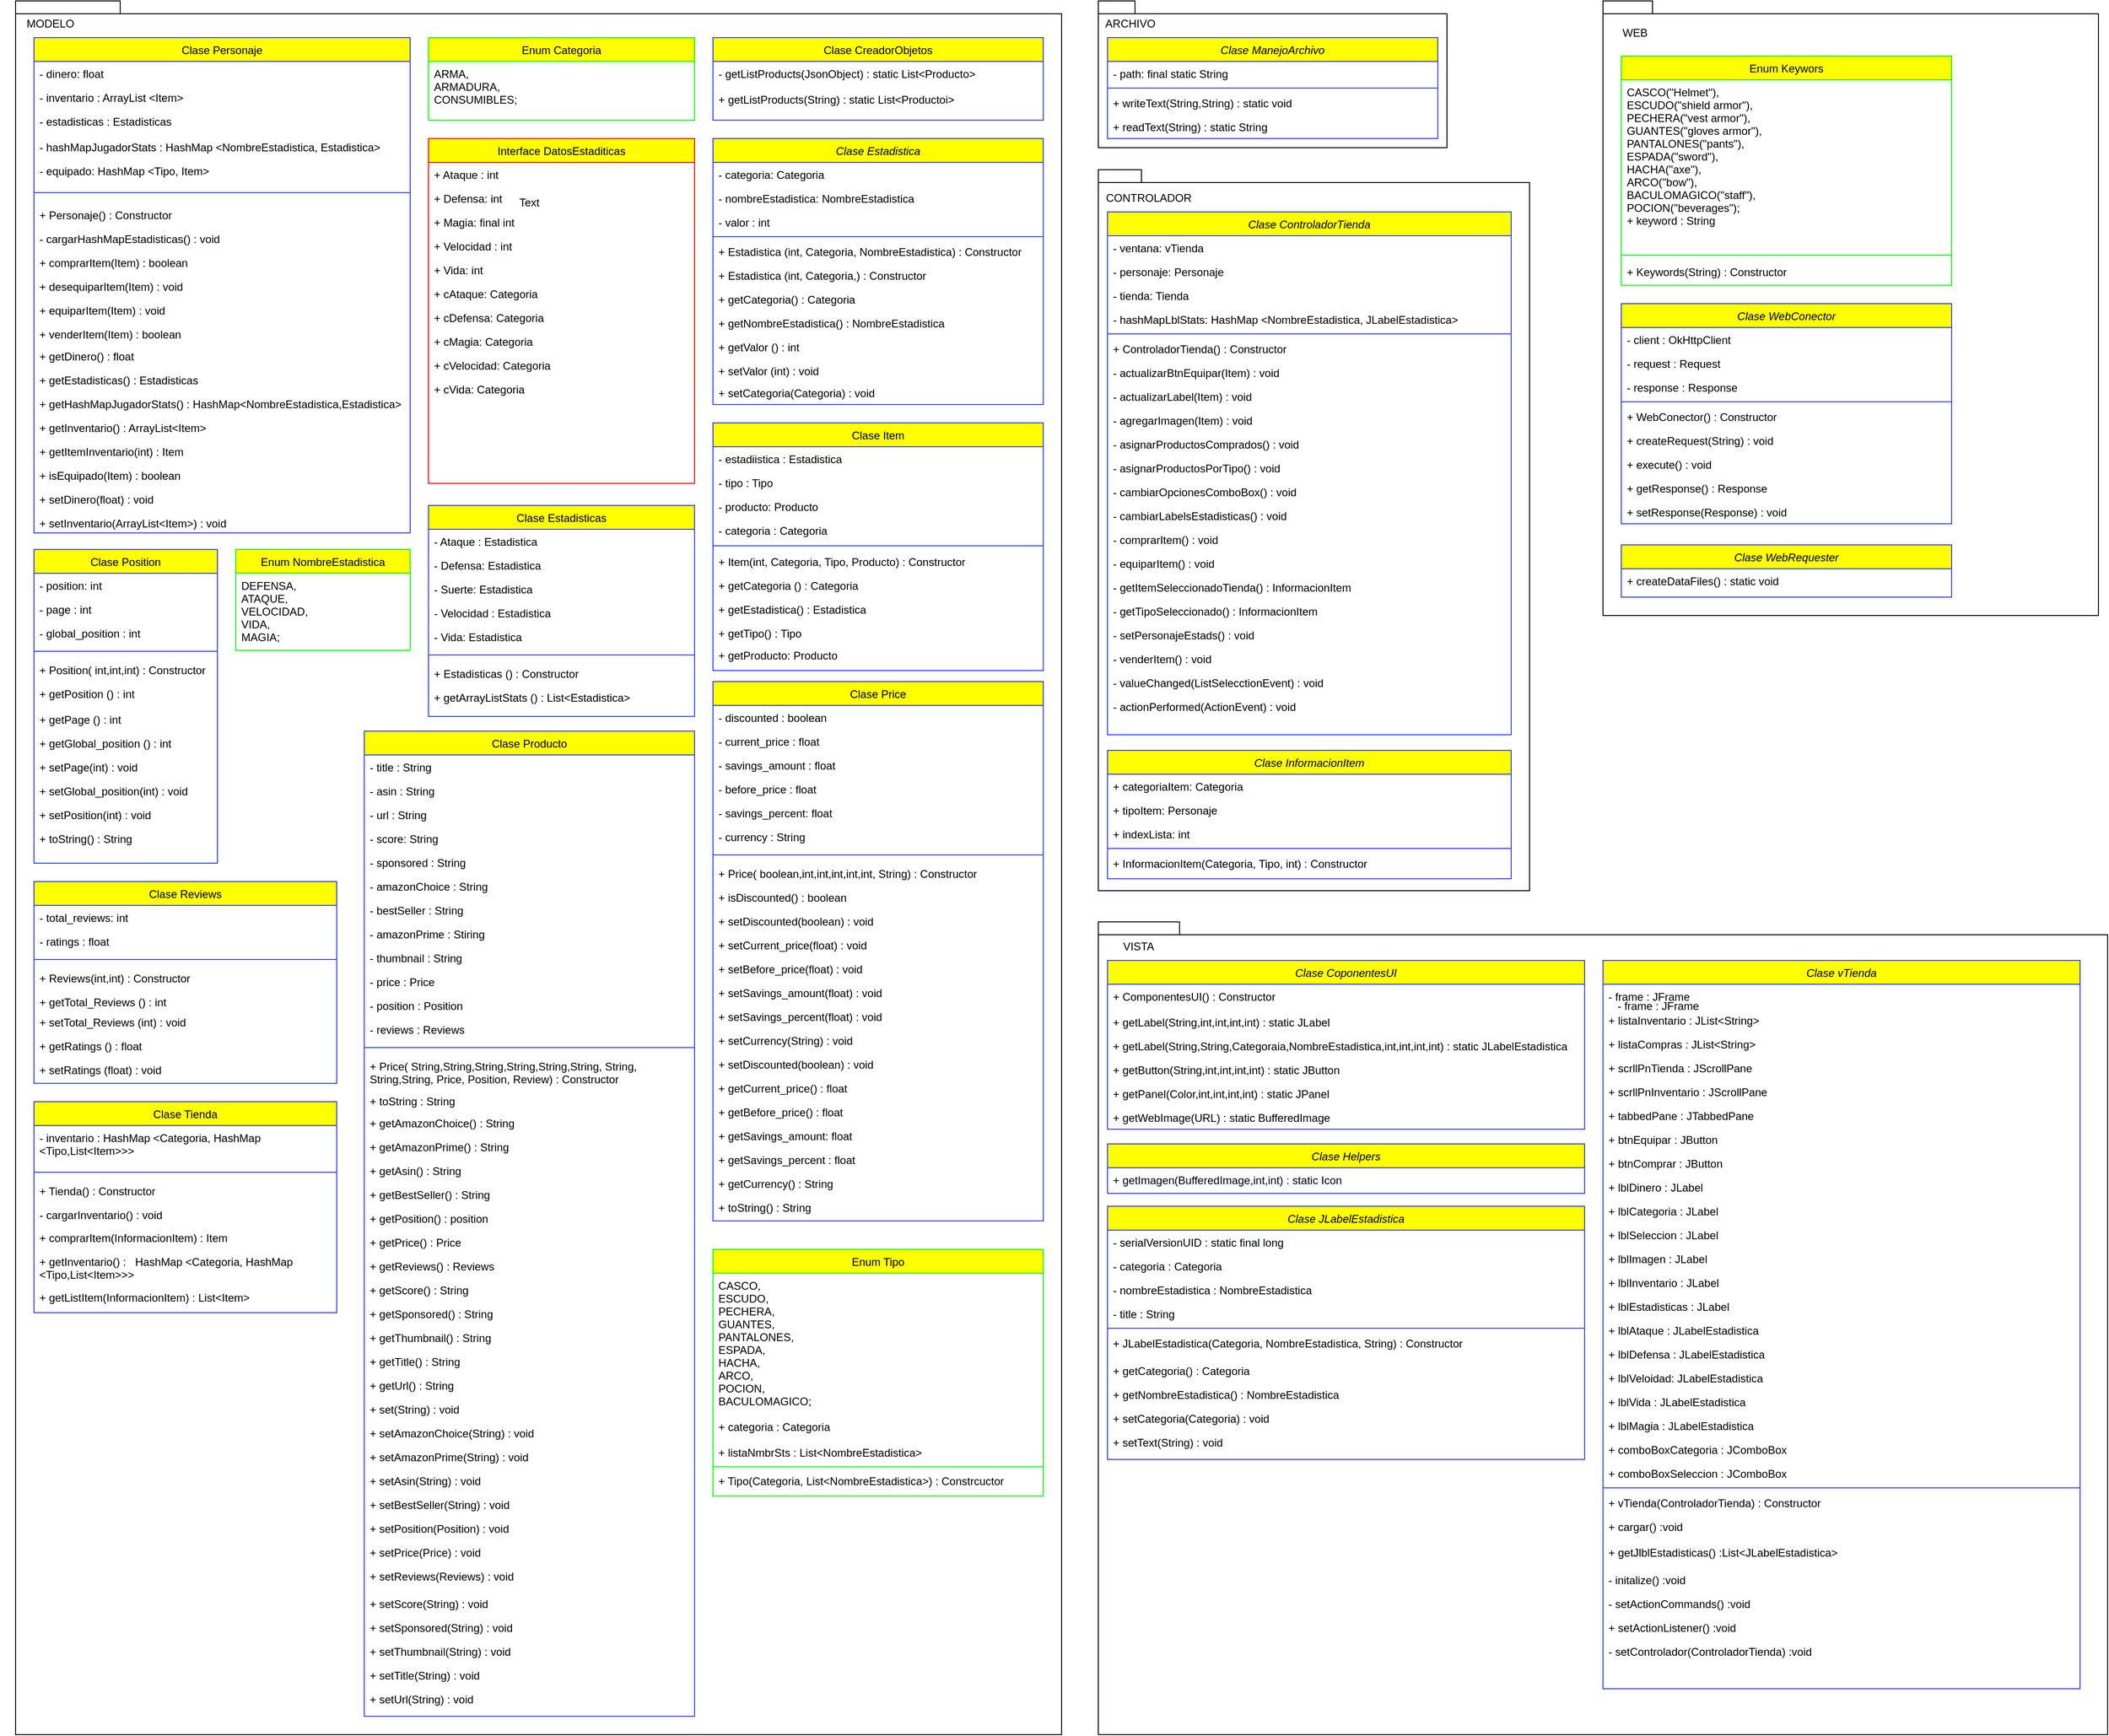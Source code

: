 <mxfile version="13.7.3" type="device"><diagram id="C5RBs43oDa-KdzZeNtuy" name="Page-1"><mxGraphModel dx="4520" dy="1700" grid="1" gridSize="10" guides="1" tooltips="1" connect="1" arrows="1" fold="1" page="1" pageScale="1" pageWidth="827" pageHeight="1169" math="0" shadow="0"><root><mxCell id="WIyWlLk6GJQsqaUBKTNV-0"/><mxCell id="WIyWlLk6GJQsqaUBKTNV-1" parent="WIyWlLk6GJQsqaUBKTNV-0"/><mxCell id="dYrRnu8J4umT2n1c910P-272" value="" style="shape=folder;fontStyle=1;spacingTop=10;tabWidth=40;tabHeight=14;tabPosition=left;html=1;" vertex="1" parent="WIyWlLk6GJQsqaUBKTNV-1"><mxGeometry x="920" y="20" width="540" height="670" as="geometry"/></mxCell><mxCell id="dYrRnu8J4umT2n1c910P-275" value="Enum Keywors" style="swimlane;fontStyle=0;align=center;verticalAlign=top;childLayout=stackLayout;horizontal=1;startSize=26;horizontalStack=0;resizeParent=1;resizeLast=0;collapsible=1;marginBottom=0;rounded=0;shadow=0;strokeWidth=1;strokeColor=#00FF00;fillColor=#FFFF00;" vertex="1" parent="WIyWlLk6GJQsqaUBKTNV-1"><mxGeometry x="940" y="80" width="360" height="250" as="geometry"><mxRectangle x="550" y="140" width="160" height="26" as="alternateBounds"/></mxGeometry></mxCell><mxCell id="dYrRnu8J4umT2n1c910P-276" value="CASCO(&quot;Helmet&quot;),&#9;&#10;&#9;ESCUDO(&quot;shield armor&quot;),&#10;&#9;PECHERA(&quot;vest armor&quot;),&#10;&#9;GUANTES(&quot;gloves armor&quot;),&#10;&#9;PANTALONES(&quot;pants&quot;),&#10;&#9;ESPADA(&quot;sword&quot;),&#10;&#9;HACHA(&quot;axe&quot;),&#10;&#9;ARCO(&quot;bow&quot;),&#10;&#9;BACULOMAGICO(&quot;staff&quot;),&#10;&#9;POCION(&quot;beverages&quot;);&#10;+ keyword : String &#10;" style="text;align=left;verticalAlign=top;spacingLeft=4;spacingRight=4;overflow=hidden;rotatable=0;points=[[0,0.5],[1,0.5]];portConstraint=eastwest;" vertex="1" parent="dYrRnu8J4umT2n1c910P-275"><mxGeometry y="26" width="360" height="184" as="geometry"/></mxCell><mxCell id="dYrRnu8J4umT2n1c910P-277" value="" style="line;html=1;strokeWidth=1;align=left;verticalAlign=middle;spacingTop=-1;spacingLeft=3;spacingRight=3;rotatable=0;labelPosition=right;points=[];portConstraint=eastwest;strokeColor=#00FF00;" vertex="1" parent="dYrRnu8J4umT2n1c910P-275"><mxGeometry y="210" width="360" height="14" as="geometry"/></mxCell><mxCell id="dYrRnu8J4umT2n1c910P-279" value="Clase WebConector" style="swimlane;fontStyle=2;align=center;verticalAlign=top;childLayout=stackLayout;horizontal=1;startSize=26;horizontalStack=0;resizeParent=1;resizeLast=0;collapsible=1;marginBottom=0;rounded=0;shadow=0;strokeWidth=1;strokeColor=#2B39FF;fillColor=#FFFF00;" vertex="1" parent="WIyWlLk6GJQsqaUBKTNV-1"><mxGeometry x="940" y="350" width="360" height="240" as="geometry"><mxRectangle x="230" y="140" width="160" height="26" as="alternateBounds"/></mxGeometry></mxCell><mxCell id="dYrRnu8J4umT2n1c910P-280" value="- client : OkHttpClient" style="text;align=left;verticalAlign=top;spacingLeft=4;spacingRight=4;overflow=hidden;rotatable=0;points=[[0,0.5],[1,0.5]];portConstraint=eastwest;" vertex="1" parent="dYrRnu8J4umT2n1c910P-279"><mxGeometry y="26" width="360" height="26" as="geometry"/></mxCell><mxCell id="dYrRnu8J4umT2n1c910P-284" value="- request : Request" style="text;align=left;verticalAlign=top;spacingLeft=4;spacingRight=4;overflow=hidden;rotatable=0;points=[[0,0.5],[1,0.5]];portConstraint=eastwest;" vertex="1" parent="dYrRnu8J4umT2n1c910P-279"><mxGeometry y="52" width="360" height="26" as="geometry"/></mxCell><mxCell id="dYrRnu8J4umT2n1c910P-285" value="- response : Response" style="text;align=left;verticalAlign=top;spacingLeft=4;spacingRight=4;overflow=hidden;rotatable=0;points=[[0,0.5],[1,0.5]];portConstraint=eastwest;" vertex="1" parent="dYrRnu8J4umT2n1c910P-279"><mxGeometry y="78" width="360" height="26" as="geometry"/></mxCell><mxCell id="dYrRnu8J4umT2n1c910P-281" value="" style="line;html=1;strokeWidth=1;align=left;verticalAlign=middle;spacingTop=-1;spacingLeft=3;spacingRight=3;rotatable=0;labelPosition=right;points=[];portConstraint=eastwest;strokeColor=#2B39FF;" vertex="1" parent="dYrRnu8J4umT2n1c910P-279"><mxGeometry y="104" width="360" height="6" as="geometry"/></mxCell><mxCell id="dYrRnu8J4umT2n1c910P-282" value="+ WebConector() : Constructor" style="text;align=left;verticalAlign=top;spacingLeft=4;spacingRight=4;overflow=hidden;rotatable=0;points=[[0,0.5],[1,0.5]];portConstraint=eastwest;" vertex="1" parent="dYrRnu8J4umT2n1c910P-279"><mxGeometry y="110" width="360" height="26" as="geometry"/></mxCell><mxCell id="dYrRnu8J4umT2n1c910P-286" value="+ createRequest(String) : void" style="text;align=left;verticalAlign=top;spacingLeft=4;spacingRight=4;overflow=hidden;rotatable=0;points=[[0,0.5],[1,0.5]];portConstraint=eastwest;" vertex="1" parent="dYrRnu8J4umT2n1c910P-279"><mxGeometry y="136" width="360" height="26" as="geometry"/></mxCell><mxCell id="dYrRnu8J4umT2n1c910P-287" value="+ execute() : void" style="text;align=left;verticalAlign=top;spacingLeft=4;spacingRight=4;overflow=hidden;rotatable=0;points=[[0,0.5],[1,0.5]];portConstraint=eastwest;" vertex="1" parent="dYrRnu8J4umT2n1c910P-279"><mxGeometry y="162" width="360" height="26" as="geometry"/></mxCell><mxCell id="dYrRnu8J4umT2n1c910P-288" value="+ getResponse() : Response" style="text;align=left;verticalAlign=top;spacingLeft=4;spacingRight=4;overflow=hidden;rotatable=0;points=[[0,0.5],[1,0.5]];portConstraint=eastwest;" vertex="1" parent="dYrRnu8J4umT2n1c910P-279"><mxGeometry y="188" width="360" height="26" as="geometry"/></mxCell><mxCell id="dYrRnu8J4umT2n1c910P-283" value="+ setResponse(Response) : void" style="text;align=left;verticalAlign=top;spacingLeft=4;spacingRight=4;overflow=hidden;rotatable=0;points=[[0,0.5],[1,0.5]];portConstraint=eastwest;" vertex="1" parent="dYrRnu8J4umT2n1c910P-279"><mxGeometry y="214" width="360" height="26" as="geometry"/></mxCell><mxCell id="dYrRnu8J4umT2n1c910P-289" value="Clase WebRequester" style="swimlane;fontStyle=2;align=center;verticalAlign=top;childLayout=stackLayout;horizontal=1;startSize=26;horizontalStack=0;resizeParent=1;resizeLast=0;collapsible=1;marginBottom=0;rounded=0;shadow=0;strokeWidth=1;strokeColor=#2B39FF;fillColor=#FFFF00;" vertex="1" parent="WIyWlLk6GJQsqaUBKTNV-1"><mxGeometry x="940" y="613" width="360" height="57" as="geometry"><mxRectangle x="230" y="140" width="160" height="26" as="alternateBounds"/></mxGeometry></mxCell><mxCell id="dYrRnu8J4umT2n1c910P-294" value="+ createDataFiles() : static void" style="text;align=left;verticalAlign=top;spacingLeft=4;spacingRight=4;overflow=hidden;rotatable=0;points=[[0,0.5],[1,0.5]];portConstraint=eastwest;" vertex="1" parent="dYrRnu8J4umT2n1c910P-289"><mxGeometry y="26" width="360" height="26" as="geometry"/></mxCell><mxCell id="dYrRnu8J4umT2n1c910P-214" value="" style="shape=folder;fontStyle=1;spacingTop=10;tabWidth=40;tabHeight=14;tabPosition=left;html=1;" vertex="1" parent="WIyWlLk6GJQsqaUBKTNV-1"><mxGeometry x="370" y="1024" width="1100" height="886" as="geometry"/></mxCell><mxCell id="dYrRnu8J4umT2n1c910P-166" value="" style="shape=folder;fontStyle=1;spacingTop=10;tabWidth=40;tabHeight=14;tabPosition=left;html=1;" vertex="1" parent="WIyWlLk6GJQsqaUBKTNV-1"><mxGeometry x="370" y="204" width="470" height="786" as="geometry"/></mxCell><mxCell id="dYrRnu8J4umT2n1c910P-150" value="" style="shape=folder;fontStyle=1;spacingTop=10;tabWidth=40;tabHeight=14;tabPosition=left;html=1;" vertex="1" parent="WIyWlLk6GJQsqaUBKTNV-1"><mxGeometry x="370" y="20" width="380" height="160" as="geometry"/></mxCell><mxCell id="dYrRnu8J4umT2n1c910P-155" value="Clase ManejoArchivo" style="swimlane;fontStyle=2;align=center;verticalAlign=top;childLayout=stackLayout;horizontal=1;startSize=26;horizontalStack=0;resizeParent=1;resizeLast=0;collapsible=1;marginBottom=0;rounded=0;shadow=0;strokeWidth=1;strokeColor=#2B39FF;fillColor=#FFFF00;" vertex="1" parent="WIyWlLk6GJQsqaUBKTNV-1"><mxGeometry x="380" y="60" width="360" height="110" as="geometry"><mxRectangle x="230" y="140" width="160" height="26" as="alternateBounds"/></mxGeometry></mxCell><mxCell id="dYrRnu8J4umT2n1c910P-156" value="- path: final static String" style="text;align=left;verticalAlign=top;spacingLeft=4;spacingRight=4;overflow=hidden;rotatable=0;points=[[0,0.5],[1,0.5]];portConstraint=eastwest;" vertex="1" parent="dYrRnu8J4umT2n1c910P-155"><mxGeometry y="26" width="360" height="26" as="geometry"/></mxCell><mxCell id="dYrRnu8J4umT2n1c910P-159" value="" style="line;html=1;strokeWidth=1;align=left;verticalAlign=middle;spacingTop=-1;spacingLeft=3;spacingRight=3;rotatable=0;labelPosition=right;points=[];portConstraint=eastwest;strokeColor=#2B39FF;" vertex="1" parent="dYrRnu8J4umT2n1c910P-155"><mxGeometry y="52" width="360" height="6" as="geometry"/></mxCell><mxCell id="dYrRnu8J4umT2n1c910P-164" value="+ writeText(String,String) : static void" style="text;align=left;verticalAlign=top;spacingLeft=4;spacingRight=4;overflow=hidden;rotatable=0;points=[[0,0.5],[1,0.5]];portConstraint=eastwest;" vertex="1" parent="dYrRnu8J4umT2n1c910P-155"><mxGeometry y="58" width="360" height="26" as="geometry"/></mxCell><mxCell id="dYrRnu8J4umT2n1c910P-165" value="+ readText(String) : static String" style="text;align=left;verticalAlign=top;spacingLeft=4;spacingRight=4;overflow=hidden;rotatable=0;points=[[0,0.5],[1,0.5]];portConstraint=eastwest;" vertex="1" parent="dYrRnu8J4umT2n1c910P-155"><mxGeometry y="84" width="360" height="26" as="geometry"/></mxCell><mxCell id="dYrRnu8J4umT2n1c910P-168" value="Clase ControladorTienda" style="swimlane;fontStyle=2;align=center;verticalAlign=top;childLayout=stackLayout;horizontal=1;startSize=26;horizontalStack=0;resizeParent=1;resizeLast=0;collapsible=1;marginBottom=0;rounded=0;shadow=0;strokeWidth=1;strokeColor=#2B39FF;fillColor=#FFFF00;" vertex="1" parent="WIyWlLk6GJQsqaUBKTNV-1"><mxGeometry x="380" y="250" width="440" height="570" as="geometry"><mxRectangle x="230" y="140" width="160" height="26" as="alternateBounds"/></mxGeometry></mxCell><mxCell id="dYrRnu8J4umT2n1c910P-169" value="- ventana: vTienda" style="text;align=left;verticalAlign=top;spacingLeft=4;spacingRight=4;overflow=hidden;rotatable=0;points=[[0,0.5],[1,0.5]];portConstraint=eastwest;" vertex="1" parent="dYrRnu8J4umT2n1c910P-168"><mxGeometry y="26" width="440" height="26" as="geometry"/></mxCell><mxCell id="dYrRnu8J4umT2n1c910P-173" value="- personaje: Personaje" style="text;align=left;verticalAlign=top;spacingLeft=4;spacingRight=4;overflow=hidden;rotatable=0;points=[[0,0.5],[1,0.5]];portConstraint=eastwest;" vertex="1" parent="dYrRnu8J4umT2n1c910P-168"><mxGeometry y="52" width="440" height="26" as="geometry"/></mxCell><mxCell id="dYrRnu8J4umT2n1c910P-175" value="- tienda: Tienda" style="text;align=left;verticalAlign=top;spacingLeft=4;spacingRight=4;overflow=hidden;rotatable=0;points=[[0,0.5],[1,0.5]];portConstraint=eastwest;" vertex="1" parent="dYrRnu8J4umT2n1c910P-168"><mxGeometry y="78" width="440" height="26" as="geometry"/></mxCell><mxCell id="dYrRnu8J4umT2n1c910P-174" value="- hashMapLblStats: HashMap &lt;NombreEstadistica, JLabelEstadistica&gt;" style="text;align=left;verticalAlign=top;spacingLeft=4;spacingRight=4;overflow=hidden;rotatable=0;points=[[0,0.5],[1,0.5]];portConstraint=eastwest;" vertex="1" parent="dYrRnu8J4umT2n1c910P-168"><mxGeometry y="104" width="440" height="26" as="geometry"/></mxCell><mxCell id="dYrRnu8J4umT2n1c910P-170" value="" style="line;html=1;strokeWidth=1;align=left;verticalAlign=middle;spacingTop=-1;spacingLeft=3;spacingRight=3;rotatable=0;labelPosition=right;points=[];portConstraint=eastwest;strokeColor=#2B39FF;" vertex="1" parent="dYrRnu8J4umT2n1c910P-168"><mxGeometry y="130" width="440" height="6" as="geometry"/></mxCell><mxCell id="dYrRnu8J4umT2n1c910P-171" value="+ ControladorTienda() : Constructor" style="text;align=left;verticalAlign=top;spacingLeft=4;spacingRight=4;overflow=hidden;rotatable=0;points=[[0,0.5],[1,0.5]];portConstraint=eastwest;" vertex="1" parent="dYrRnu8J4umT2n1c910P-168"><mxGeometry y="136" width="440" height="26" as="geometry"/></mxCell><mxCell id="dYrRnu8J4umT2n1c910P-176" value="- actualizarBtnEquipar(Item) : void" style="text;align=left;verticalAlign=top;spacingLeft=4;spacingRight=4;overflow=hidden;rotatable=0;points=[[0,0.5],[1,0.5]];portConstraint=eastwest;" vertex="1" parent="dYrRnu8J4umT2n1c910P-168"><mxGeometry y="162" width="440" height="26" as="geometry"/></mxCell><mxCell id="dYrRnu8J4umT2n1c910P-178" value="- actualizarLabel(Item) : void" style="text;align=left;verticalAlign=top;spacingLeft=4;spacingRight=4;overflow=hidden;rotatable=0;points=[[0,0.5],[1,0.5]];portConstraint=eastwest;" vertex="1" parent="dYrRnu8J4umT2n1c910P-168"><mxGeometry y="188" width="440" height="26" as="geometry"/></mxCell><mxCell id="dYrRnu8J4umT2n1c910P-181" value="- agregarImagen(Item) : void" style="text;align=left;verticalAlign=top;spacingLeft=4;spacingRight=4;overflow=hidden;rotatable=0;points=[[0,0.5],[1,0.5]];portConstraint=eastwest;" vertex="1" parent="dYrRnu8J4umT2n1c910P-168"><mxGeometry y="214" width="440" height="26" as="geometry"/></mxCell><mxCell id="dYrRnu8J4umT2n1c910P-183" value="- asignarProductosComprados() : void" style="text;align=left;verticalAlign=top;spacingLeft=4;spacingRight=4;overflow=hidden;rotatable=0;points=[[0,0.5],[1,0.5]];portConstraint=eastwest;" vertex="1" parent="dYrRnu8J4umT2n1c910P-168"><mxGeometry y="240" width="440" height="26" as="geometry"/></mxCell><mxCell id="dYrRnu8J4umT2n1c910P-182" value="- asignarProductosPorTipo() : void" style="text;align=left;verticalAlign=top;spacingLeft=4;spacingRight=4;overflow=hidden;rotatable=0;points=[[0,0.5],[1,0.5]];portConstraint=eastwest;" vertex="1" parent="dYrRnu8J4umT2n1c910P-168"><mxGeometry y="266" width="440" height="26" as="geometry"/></mxCell><mxCell id="dYrRnu8J4umT2n1c910P-184" value="- cambiarOpcionesComboBox() : void" style="text;align=left;verticalAlign=top;spacingLeft=4;spacingRight=4;overflow=hidden;rotatable=0;points=[[0,0.5],[1,0.5]];portConstraint=eastwest;" vertex="1" parent="dYrRnu8J4umT2n1c910P-168"><mxGeometry y="292" width="440" height="26" as="geometry"/></mxCell><mxCell id="dYrRnu8J4umT2n1c910P-190" value="- cambiarLabelsEstadisticas() : void" style="text;align=left;verticalAlign=top;spacingLeft=4;spacingRight=4;overflow=hidden;rotatable=0;points=[[0,0.5],[1,0.5]];portConstraint=eastwest;" vertex="1" parent="dYrRnu8J4umT2n1c910P-168"><mxGeometry y="318" width="440" height="26" as="geometry"/></mxCell><mxCell id="dYrRnu8J4umT2n1c910P-189" value="- comprarItem() : void" style="text;align=left;verticalAlign=top;spacingLeft=4;spacingRight=4;overflow=hidden;rotatable=0;points=[[0,0.5],[1,0.5]];portConstraint=eastwest;" vertex="1" parent="dYrRnu8J4umT2n1c910P-168"><mxGeometry y="344" width="440" height="26" as="geometry"/></mxCell><mxCell id="dYrRnu8J4umT2n1c910P-188" value="- equiparItem() : void" style="text;align=left;verticalAlign=top;spacingLeft=4;spacingRight=4;overflow=hidden;rotatable=0;points=[[0,0.5],[1,0.5]];portConstraint=eastwest;" vertex="1" parent="dYrRnu8J4umT2n1c910P-168"><mxGeometry y="370" width="440" height="26" as="geometry"/></mxCell><mxCell id="dYrRnu8J4umT2n1c910P-187" value="- getItemSeleccionadoTienda() : InformacionItem" style="text;align=left;verticalAlign=top;spacingLeft=4;spacingRight=4;overflow=hidden;rotatable=0;points=[[0,0.5],[1,0.5]];portConstraint=eastwest;" vertex="1" parent="dYrRnu8J4umT2n1c910P-168"><mxGeometry y="396" width="440" height="26" as="geometry"/></mxCell><mxCell id="dYrRnu8J4umT2n1c910P-186" value="- getTipoSeleccionado() : InformacionItem" style="text;align=left;verticalAlign=top;spacingLeft=4;spacingRight=4;overflow=hidden;rotatable=0;points=[[0,0.5],[1,0.5]];portConstraint=eastwest;" vertex="1" parent="dYrRnu8J4umT2n1c910P-168"><mxGeometry y="422" width="440" height="26" as="geometry"/></mxCell><mxCell id="dYrRnu8J4umT2n1c910P-185" value="- setPersonajeEstads() : void" style="text;align=left;verticalAlign=top;spacingLeft=4;spacingRight=4;overflow=hidden;rotatable=0;points=[[0,0.5],[1,0.5]];portConstraint=eastwest;" vertex="1" parent="dYrRnu8J4umT2n1c910P-168"><mxGeometry y="448" width="440" height="26" as="geometry"/></mxCell><mxCell id="dYrRnu8J4umT2n1c910P-180" value="- venderItem() : void" style="text;align=left;verticalAlign=top;spacingLeft=4;spacingRight=4;overflow=hidden;rotatable=0;points=[[0,0.5],[1,0.5]];portConstraint=eastwest;" vertex="1" parent="dYrRnu8J4umT2n1c910P-168"><mxGeometry y="474" width="440" height="26" as="geometry"/></mxCell><mxCell id="dYrRnu8J4umT2n1c910P-179" value="- valueChanged(ListSelecctionEvent) : void" style="text;align=left;verticalAlign=top;spacingLeft=4;spacingRight=4;overflow=hidden;rotatable=0;points=[[0,0.5],[1,0.5]];portConstraint=eastwest;" vertex="1" parent="dYrRnu8J4umT2n1c910P-168"><mxGeometry y="500" width="440" height="26" as="geometry"/></mxCell><mxCell id="dYrRnu8J4umT2n1c910P-177" value="- actionPerformed(ActionEvent) : void" style="text;align=left;verticalAlign=top;spacingLeft=4;spacingRight=4;overflow=hidden;rotatable=0;points=[[0,0.5],[1,0.5]];portConstraint=eastwest;" vertex="1" parent="dYrRnu8J4umT2n1c910P-168"><mxGeometry y="526" width="440" height="26" as="geometry"/></mxCell><mxCell id="wxQa54eldmwU95xXFuhB-0" value="" style="shape=folder;fontStyle=1;spacingTop=10;tabWidth=40;tabHeight=14;tabPosition=left;html=1;" parent="WIyWlLk6GJQsqaUBKTNV-1" vertex="1"><mxGeometry x="-810" y="20" width="1140" height="1890" as="geometry"/></mxCell><mxCell id="zkfFHV4jXpPFQw0GAbJ--6" value="Clase Personaje" style="swimlane;fontStyle=0;align=center;verticalAlign=top;childLayout=stackLayout;horizontal=1;startSize=26;horizontalStack=0;resizeParent=1;resizeLast=0;collapsible=1;marginBottom=0;rounded=0;shadow=0;strokeWidth=1;strokeColor=#2B39FF;fillColor=#FFFF00;" parent="WIyWlLk6GJQsqaUBKTNV-1" vertex="1"><mxGeometry x="-790" y="60" width="410" height="540" as="geometry"><mxRectangle x="130" y="380" width="160" height="26" as="alternateBounds"/></mxGeometry></mxCell><mxCell id="dYrRnu8J4umT2n1c910P-1" value="- dinero: float" style="text;align=left;verticalAlign=top;spacingLeft=4;spacingRight=4;overflow=hidden;rotatable=0;points=[[0,0.5],[1,0.5]];portConstraint=eastwest;" vertex="1" parent="zkfFHV4jXpPFQw0GAbJ--6"><mxGeometry y="26" width="410" height="26" as="geometry"/></mxCell><mxCell id="zkfFHV4jXpPFQw0GAbJ--7" value="- inventario : ArrayList &lt;Item&gt;" style="text;align=left;verticalAlign=top;spacingLeft=4;spacingRight=4;overflow=hidden;rotatable=0;points=[[0,0.5],[1,0.5]];portConstraint=eastwest;" parent="zkfFHV4jXpPFQw0GAbJ--6" vertex="1"><mxGeometry y="52" width="410" height="26" as="geometry"/></mxCell><mxCell id="zkfFHV4jXpPFQw0GAbJ--8" value="- estadisticas : Estadisticas" style="text;align=left;verticalAlign=top;spacingLeft=4;spacingRight=4;overflow=hidden;rotatable=0;points=[[0,0.5],[1,0.5]];portConstraint=eastwest;rounded=0;shadow=0;html=0;" parent="zkfFHV4jXpPFQw0GAbJ--6" vertex="1"><mxGeometry y="78" width="410" height="28" as="geometry"/></mxCell><mxCell id="dYrRnu8J4umT2n1c910P-2" value="- hashMapJugadorStats : HashMap &lt;NombreEstadistica, Estadistica&gt;" style="text;align=left;verticalAlign=top;spacingLeft=4;spacingRight=4;overflow=hidden;rotatable=0;points=[[0,0.5],[1,0.5]];portConstraint=eastwest;" vertex="1" parent="zkfFHV4jXpPFQw0GAbJ--6"><mxGeometry y="106" width="410" height="26" as="geometry"/></mxCell><mxCell id="395wm55PFrplVA3dEBFz-21" value="- equipado: HashMap &lt;Tipo, Item&gt;" style="text;align=left;verticalAlign=top;spacingLeft=4;spacingRight=4;overflow=hidden;rotatable=0;points=[[0,0.5],[1,0.5]];portConstraint=eastwest;" parent="zkfFHV4jXpPFQw0GAbJ--6" vertex="1"><mxGeometry y="132" width="410" height="26" as="geometry"/></mxCell><mxCell id="zkfFHV4jXpPFQw0GAbJ--9" value="" style="line;html=1;strokeWidth=1;align=left;verticalAlign=middle;spacingTop=-1;spacingLeft=3;spacingRight=3;rotatable=0;labelPosition=right;points=[];portConstraint=eastwest;strokeColor=#2B39FF;" parent="zkfFHV4jXpPFQw0GAbJ--6" vertex="1"><mxGeometry y="158" width="410" height="22" as="geometry"/></mxCell><mxCell id="395wm55PFrplVA3dEBFz-22" value="+ Personaje() : Constructor" style="text;align=left;verticalAlign=top;spacingLeft=4;spacingRight=4;overflow=hidden;rotatable=0;points=[[0,0.5],[1,0.5]];portConstraint=eastwest;" parent="zkfFHV4jXpPFQw0GAbJ--6" vertex="1"><mxGeometry y="180" width="410" height="26" as="geometry"/></mxCell><mxCell id="dYrRnu8J4umT2n1c910P-4" value="- cargarHashMapEstadisticas() : void" style="text;align=left;verticalAlign=top;spacingLeft=4;spacingRight=4;overflow=hidden;rotatable=0;points=[[0,0.5],[1,0.5]];portConstraint=eastwest;" vertex="1" parent="zkfFHV4jXpPFQw0GAbJ--6"><mxGeometry y="206" width="410" height="26" as="geometry"/></mxCell><mxCell id="395wm55PFrplVA3dEBFz-23" value="+ comprarItem(Item) : boolean" style="text;align=left;verticalAlign=top;spacingLeft=4;spacingRight=4;overflow=hidden;rotatable=0;points=[[0,0.5],[1,0.5]];portConstraint=eastwest;" parent="zkfFHV4jXpPFQw0GAbJ--6" vertex="1"><mxGeometry y="232" width="410" height="26" as="geometry"/></mxCell><mxCell id="dYrRnu8J4umT2n1c910P-3" value="+ desequiparItem(Item) : void" style="text;align=left;verticalAlign=top;spacingLeft=4;spacingRight=4;overflow=hidden;rotatable=0;points=[[0,0.5],[1,0.5]];portConstraint=eastwest;" vertex="1" parent="zkfFHV4jXpPFQw0GAbJ--6"><mxGeometry y="258" width="410" height="26" as="geometry"/></mxCell><mxCell id="395wm55PFrplVA3dEBFz-25" value="+ equiparItem(Item) : void" style="text;align=left;verticalAlign=top;spacingLeft=4;spacingRight=4;overflow=hidden;rotatable=0;points=[[0,0.5],[1,0.5]];portConstraint=eastwest;" parent="zkfFHV4jXpPFQw0GAbJ--6" vertex="1"><mxGeometry y="284" width="410" height="26" as="geometry"/></mxCell><mxCell id="395wm55PFrplVA3dEBFz-24" value="+ venderItem(Item) : boolean" style="text;align=left;verticalAlign=top;spacingLeft=4;spacingRight=4;overflow=hidden;rotatable=0;points=[[0,0.5],[1,0.5]];portConstraint=eastwest;" parent="zkfFHV4jXpPFQw0GAbJ--6" vertex="1"><mxGeometry y="310" width="410" height="26" as="geometry"/></mxCell><mxCell id="dYrRnu8J4umT2n1c910P-5" value="+ getDinero() : float" style="text;align=left;verticalAlign=top;spacingLeft=4;spacingRight=4;overflow=hidden;rotatable=0;points=[[0,0.5],[1,0.5]];portConstraint=eastwest;" vertex="1" parent="WIyWlLk6GJQsqaUBKTNV-1"><mxGeometry x="-790" y="394" width="390" height="26" as="geometry"/></mxCell><mxCell id="dYrRnu8J4umT2n1c910P-6" value="+ getEstadisticas() : Estadisticas" style="text;align=left;verticalAlign=top;spacingLeft=4;spacingRight=4;overflow=hidden;rotatable=0;points=[[0,0.5],[1,0.5]];portConstraint=eastwest;" vertex="1" parent="WIyWlLk6GJQsqaUBKTNV-1"><mxGeometry x="-790" y="420" width="390" height="26" as="geometry"/></mxCell><mxCell id="dYrRnu8J4umT2n1c910P-7" value="+ getHashMapJugadorStats() : HashMap&lt;NombreEstadistica,Estadistica&gt;" style="text;align=left;verticalAlign=top;spacingLeft=4;spacingRight=4;overflow=hidden;rotatable=0;points=[[0,0.5],[1,0.5]];portConstraint=eastwest;" vertex="1" parent="WIyWlLk6GJQsqaUBKTNV-1"><mxGeometry x="-790" y="446" width="410" height="26" as="geometry"/></mxCell><mxCell id="dYrRnu8J4umT2n1c910P-8" value="+ getInventario() : ArrayList&lt;Item&gt;" style="text;align=left;verticalAlign=top;spacingLeft=4;spacingRight=4;overflow=hidden;rotatable=0;points=[[0,0.5],[1,0.5]];portConstraint=eastwest;" vertex="1" parent="WIyWlLk6GJQsqaUBKTNV-1"><mxGeometry x="-790" y="472" width="390" height="26" as="geometry"/></mxCell><mxCell id="dYrRnu8J4umT2n1c910P-9" value="+ getItemInventario(int) : Item" style="text;align=left;verticalAlign=top;spacingLeft=4;spacingRight=4;overflow=hidden;rotatable=0;points=[[0,0.5],[1,0.5]];portConstraint=eastwest;" vertex="1" parent="WIyWlLk6GJQsqaUBKTNV-1"><mxGeometry x="-790" y="498" width="390" height="26" as="geometry"/></mxCell><mxCell id="dYrRnu8J4umT2n1c910P-10" value="+ isEquipado(Item) : boolean" style="text;align=left;verticalAlign=top;spacingLeft=4;spacingRight=4;overflow=hidden;rotatable=0;points=[[0,0.5],[1,0.5]];portConstraint=eastwest;" vertex="1" parent="WIyWlLk6GJQsqaUBKTNV-1"><mxGeometry x="-790" y="524" width="390" height="26" as="geometry"/></mxCell><mxCell id="dYrRnu8J4umT2n1c910P-11" value="+ setDinero(float) : void" style="text;align=left;verticalAlign=top;spacingLeft=4;spacingRight=4;overflow=hidden;rotatable=0;points=[[0,0.5],[1,0.5]];portConstraint=eastwest;" vertex="1" parent="WIyWlLk6GJQsqaUBKTNV-1"><mxGeometry x="-790" y="550" width="390" height="26" as="geometry"/></mxCell><mxCell id="dYrRnu8J4umT2n1c910P-12" value="+ setInventario(ArrayList&lt;Item&gt;) : void" style="text;align=left;verticalAlign=top;spacingLeft=4;spacingRight=4;overflow=hidden;rotatable=0;points=[[0,0.5],[1,0.5]];portConstraint=eastwest;" vertex="1" parent="WIyWlLk6GJQsqaUBKTNV-1"><mxGeometry x="-790" y="576" width="390" height="26" as="geometry"/></mxCell><mxCell id="dYrRnu8J4umT2n1c910P-42" value="+ setCategoria(Categoria) : void" style="text;align=left;verticalAlign=top;spacingLeft=4;spacingRight=4;overflow=hidden;rotatable=0;points=[[0,0.5],[1,0.5]];portConstraint=eastwest;" vertex="1" parent="WIyWlLk6GJQsqaUBKTNV-1"><mxGeometry x="-50" y="434" width="410" height="26" as="geometry"/></mxCell><mxCell id="dYrRnu8J4umT2n1c910P-14" value="Clase CreadorObjetos" style="swimlane;fontStyle=0;align=center;verticalAlign=top;childLayout=stackLayout;horizontal=1;startSize=26;horizontalStack=0;resizeParent=1;resizeLast=0;collapsible=1;marginBottom=0;rounded=0;shadow=0;strokeWidth=1;strokeColor=#2B39FF;fillColor=#FFFF00;" vertex="1" parent="WIyWlLk6GJQsqaUBKTNV-1"><mxGeometry x="-50" y="60" width="360" height="90" as="geometry"><mxRectangle x="550" y="140" width="160" height="26" as="alternateBounds"/></mxGeometry></mxCell><mxCell id="dYrRnu8J4umT2n1c910P-15" value="- getListProducts(JsonObject) : static List&lt;Producto&gt;&#10;&#10;+ getListProducts(String) : static List&lt;Productoi&gt;" style="text;align=left;verticalAlign=top;spacingLeft=4;spacingRight=4;overflow=hidden;rotatable=0;points=[[0,0.5],[1,0.5]];portConstraint=eastwest;strokeColor=#2B39FF;" vertex="1" parent="dYrRnu8J4umT2n1c910P-14"><mxGeometry y="26" width="360" height="64" as="geometry"/></mxCell><mxCell id="395wm55PFrplVA3dEBFz-38" value="Enum Categoria" style="swimlane;fontStyle=0;align=center;verticalAlign=top;childLayout=stackLayout;horizontal=1;startSize=26;horizontalStack=0;resizeParent=1;resizeLast=0;collapsible=1;marginBottom=0;rounded=0;shadow=0;strokeWidth=1;strokeColor=#00FF00;fillColor=#FFFF00;" parent="WIyWlLk6GJQsqaUBKTNV-1" vertex="1"><mxGeometry x="-360" y="60" width="290" height="90" as="geometry"><mxRectangle x="550" y="140" width="160" height="26" as="alternateBounds"/></mxGeometry></mxCell><mxCell id="395wm55PFrplVA3dEBFz-39" value="ARMA,&#10;&#9;ARMADURA,&#10;&#9;CONSUMIBLES;" style="text;align=left;verticalAlign=top;spacingLeft=4;spacingRight=4;overflow=hidden;rotatable=0;points=[[0,0.5],[1,0.5]];portConstraint=eastwest;strokeColor=#00FF00;" parent="395wm55PFrplVA3dEBFz-38" vertex="1"><mxGeometry y="26" width="290" height="64" as="geometry"/></mxCell><mxCell id="dYrRnu8J4umT2n1c910P-44" value="+ getProducto: Producto" style="text;align=left;verticalAlign=top;spacingLeft=4;spacingRight=4;overflow=hidden;rotatable=0;points=[[0,0.5],[1,0.5]];portConstraint=eastwest;rounded=0;shadow=0;html=0;" vertex="1" parent="WIyWlLk6GJQsqaUBKTNV-1"><mxGeometry x="-50" y="720" width="330" height="26" as="geometry"/></mxCell><mxCell id="dYrRnu8J4umT2n1c910P-19" value="Interface DatosEstaditicas" style="swimlane;fontStyle=0;align=center;verticalAlign=top;childLayout=stackLayout;horizontal=1;startSize=26;horizontalStack=0;resizeParent=1;resizeLast=0;collapsible=1;marginBottom=0;rounded=0;shadow=0;strokeWidth=1;strokeColor=#FF0000;fillColor=#FFFF00;" vertex="1" parent="WIyWlLk6GJQsqaUBKTNV-1"><mxGeometry x="-360" y="170" width="290" height="376" as="geometry"><mxRectangle x="340" y="380" width="170" height="26" as="alternateBounds"/></mxGeometry></mxCell><mxCell id="dYrRnu8J4umT2n1c910P-20" value="+ Ataque : int" style="text;align=left;verticalAlign=top;spacingLeft=4;spacingRight=4;overflow=hidden;rotatable=0;points=[[0,0.5],[1,0.5]];portConstraint=eastwest;" vertex="1" parent="dYrRnu8J4umT2n1c910P-19"><mxGeometry y="26" width="290" height="26" as="geometry"/></mxCell><mxCell id="dYrRnu8J4umT2n1c910P-21" value="+ Defensa: int" style="text;align=left;verticalAlign=top;spacingLeft=4;spacingRight=4;overflow=hidden;rotatable=0;points=[[0,0.5],[1,0.5]];portConstraint=eastwest;" vertex="1" parent="dYrRnu8J4umT2n1c910P-19"><mxGeometry y="52" width="290" height="26" as="geometry"/></mxCell><mxCell id="dYrRnu8J4umT2n1c910P-22" value="+ Magia: final int" style="text;align=left;verticalAlign=top;spacingLeft=4;spacingRight=4;overflow=hidden;rotatable=0;points=[[0,0.5],[1,0.5]];portConstraint=eastwest;" vertex="1" parent="dYrRnu8J4umT2n1c910P-19"><mxGeometry y="78" width="290" height="26" as="geometry"/></mxCell><mxCell id="dYrRnu8J4umT2n1c910P-23" value="+ Velocidad : int" style="text;align=left;verticalAlign=top;spacingLeft=4;spacingRight=4;overflow=hidden;rotatable=0;points=[[0,0.5],[1,0.5]];portConstraint=eastwest;" vertex="1" parent="dYrRnu8J4umT2n1c910P-19"><mxGeometry y="104" width="290" height="26" as="geometry"/></mxCell><mxCell id="dYrRnu8J4umT2n1c910P-24" value="+ Vida: int" style="text;align=left;verticalAlign=top;spacingLeft=4;spacingRight=4;overflow=hidden;rotatable=0;points=[[0,0.5],[1,0.5]];portConstraint=eastwest;" vertex="1" parent="dYrRnu8J4umT2n1c910P-19"><mxGeometry y="130" width="290" height="26" as="geometry"/></mxCell><mxCell id="dYrRnu8J4umT2n1c910P-32" value="+ cAtaque: Categoria" style="text;align=left;verticalAlign=top;spacingLeft=4;spacingRight=4;overflow=hidden;rotatable=0;points=[[0,0.5],[1,0.5]];portConstraint=eastwest;" vertex="1" parent="dYrRnu8J4umT2n1c910P-19"><mxGeometry y="156" width="290" height="26" as="geometry"/></mxCell><mxCell id="dYrRnu8J4umT2n1c910P-34" value="+ cDefensa: Categoria" style="text;align=left;verticalAlign=top;spacingLeft=4;spacingRight=4;overflow=hidden;rotatable=0;points=[[0,0.5],[1,0.5]];portConstraint=eastwest;" vertex="1" parent="dYrRnu8J4umT2n1c910P-19"><mxGeometry y="182" width="290" height="26" as="geometry"/></mxCell><mxCell id="dYrRnu8J4umT2n1c910P-35" value="+ cMagia: Categoria" style="text;align=left;verticalAlign=top;spacingLeft=4;spacingRight=4;overflow=hidden;rotatable=0;points=[[0,0.5],[1,0.5]];portConstraint=eastwest;" vertex="1" parent="dYrRnu8J4umT2n1c910P-19"><mxGeometry y="208" width="290" height="26" as="geometry"/></mxCell><mxCell id="dYrRnu8J4umT2n1c910P-36" value="+ cVelocidad: Categoria" style="text;align=left;verticalAlign=top;spacingLeft=4;spacingRight=4;overflow=hidden;rotatable=0;points=[[0,0.5],[1,0.5]];portConstraint=eastwest;" vertex="1" parent="dYrRnu8J4umT2n1c910P-19"><mxGeometry y="234" width="290" height="26" as="geometry"/></mxCell><mxCell id="dYrRnu8J4umT2n1c910P-33" value="+ cVida: Categoria" style="text;align=left;verticalAlign=top;spacingLeft=4;spacingRight=4;overflow=hidden;rotatable=0;points=[[0,0.5],[1,0.5]];portConstraint=eastwest;" vertex="1" parent="dYrRnu8J4umT2n1c910P-19"><mxGeometry y="260" width="290" height="26" as="geometry"/></mxCell><mxCell id="zkfFHV4jXpPFQw0GAbJ--0" value="Clase Estadistica" style="swimlane;fontStyle=2;align=center;verticalAlign=top;childLayout=stackLayout;horizontal=1;startSize=26;horizontalStack=0;resizeParent=1;resizeLast=0;collapsible=1;marginBottom=0;rounded=0;shadow=0;strokeWidth=1;strokeColor=#2B39FF;fillColor=#FFFF00;" parent="WIyWlLk6GJQsqaUBKTNV-1" vertex="1"><mxGeometry x="-50" y="170" width="360" height="290" as="geometry"><mxRectangle x="230" y="140" width="160" height="26" as="alternateBounds"/></mxGeometry></mxCell><mxCell id="zkfFHV4jXpPFQw0GAbJ--1" value="- categoria: Categoria" style="text;align=left;verticalAlign=top;spacingLeft=4;spacingRight=4;overflow=hidden;rotatable=0;points=[[0,0.5],[1,0.5]];portConstraint=eastwest;" parent="zkfFHV4jXpPFQw0GAbJ--0" vertex="1"><mxGeometry y="26" width="360" height="26" as="geometry"/></mxCell><mxCell id="dYrRnu8J4umT2n1c910P-37" value="- nombreEstadistica: NombreEstadistica" style="text;align=left;verticalAlign=top;spacingLeft=4;spacingRight=4;overflow=hidden;rotatable=0;points=[[0,0.5],[1,0.5]];portConstraint=eastwest;" vertex="1" parent="zkfFHV4jXpPFQw0GAbJ--0"><mxGeometry y="52" width="360" height="26" as="geometry"/></mxCell><mxCell id="dYrRnu8J4umT2n1c910P-38" value="- valor : int" style="text;align=left;verticalAlign=top;spacingLeft=4;spacingRight=4;overflow=hidden;rotatable=0;points=[[0,0.5],[1,0.5]];portConstraint=eastwest;" vertex="1" parent="zkfFHV4jXpPFQw0GAbJ--0"><mxGeometry y="78" width="360" height="26" as="geometry"/></mxCell><mxCell id="zkfFHV4jXpPFQw0GAbJ--4" value="" style="line;html=1;strokeWidth=1;align=left;verticalAlign=middle;spacingTop=-1;spacingLeft=3;spacingRight=3;rotatable=0;labelPosition=right;points=[];portConstraint=eastwest;strokeColor=#2B39FF;" parent="zkfFHV4jXpPFQw0GAbJ--0" vertex="1"><mxGeometry y="104" width="360" height="6" as="geometry"/></mxCell><mxCell id="zkfFHV4jXpPFQw0GAbJ--5" value="+ Estadistica (int, Categoria, NombreEstadistica) : Constructor" style="text;align=left;verticalAlign=top;spacingLeft=4;spacingRight=4;overflow=hidden;rotatable=0;points=[[0,0.5],[1,0.5]];portConstraint=eastwest;" parent="zkfFHV4jXpPFQw0GAbJ--0" vertex="1"><mxGeometry y="110" width="360" height="26" as="geometry"/></mxCell><mxCell id="dYrRnu8J4umT2n1c910P-39" value="+ Estadistica (int, Categoria,) : Constructor" style="text;align=left;verticalAlign=top;spacingLeft=4;spacingRight=4;overflow=hidden;rotatable=0;points=[[0,0.5],[1,0.5]];portConstraint=eastwest;" vertex="1" parent="zkfFHV4jXpPFQw0GAbJ--0"><mxGeometry y="136" width="360" height="26" as="geometry"/></mxCell><mxCell id="dYrRnu8J4umT2n1c910P-40" value="+ getCategoria() : Categoria" style="text;align=left;verticalAlign=top;spacingLeft=4;spacingRight=4;overflow=hidden;rotatable=0;points=[[0,0.5],[1,0.5]];portConstraint=eastwest;" vertex="1" parent="zkfFHV4jXpPFQw0GAbJ--0"><mxGeometry y="162" width="360" height="26" as="geometry"/></mxCell><mxCell id="395wm55PFrplVA3dEBFz-0" value="+ getNombreEstadistica() : NombreEstadistica" style="text;align=left;verticalAlign=top;spacingLeft=4;spacingRight=4;overflow=hidden;rotatable=0;points=[[0,0.5],[1,0.5]];portConstraint=eastwest;" parent="zkfFHV4jXpPFQw0GAbJ--0" vertex="1"><mxGeometry y="188" width="360" height="26" as="geometry"/></mxCell><mxCell id="dYrRnu8J4umT2n1c910P-41" value="+ getValor () : int  " style="text;align=left;verticalAlign=top;spacingLeft=4;spacingRight=4;overflow=hidden;rotatable=0;points=[[0,0.5],[1,0.5]];portConstraint=eastwest;" vertex="1" parent="zkfFHV4jXpPFQw0GAbJ--0"><mxGeometry y="214" width="360" height="26" as="geometry"/></mxCell><mxCell id="395wm55PFrplVA3dEBFz-3" value="+ setValor (int) : void" style="text;align=left;verticalAlign=top;spacingLeft=4;spacingRight=4;overflow=hidden;rotatable=0;points=[[0,0.5],[1,0.5]];portConstraint=eastwest;" parent="zkfFHV4jXpPFQw0GAbJ--0" vertex="1"><mxGeometry y="240" width="360" height="26" as="geometry"/></mxCell><mxCell id="zkfFHV4jXpPFQw0GAbJ--17" value="Clase Item" style="swimlane;fontStyle=0;align=center;verticalAlign=top;childLayout=stackLayout;horizontal=1;startSize=26;horizontalStack=0;resizeParent=1;resizeLast=0;collapsible=1;marginBottom=0;rounded=0;shadow=0;strokeWidth=1;strokeColor=#2B39FF;fillColor=#FFFF00;" parent="WIyWlLk6GJQsqaUBKTNV-1" vertex="1"><mxGeometry x="-50" y="480" width="360" height="270" as="geometry"><mxRectangle x="550" y="140" width="160" height="26" as="alternateBounds"/></mxGeometry></mxCell><mxCell id="zkfFHV4jXpPFQw0GAbJ--18" value="- estadiistica : Estadistica" style="text;align=left;verticalAlign=top;spacingLeft=4;spacingRight=4;overflow=hidden;rotatable=0;points=[[0,0.5],[1,0.5]];portConstraint=eastwest;" parent="zkfFHV4jXpPFQw0GAbJ--17" vertex="1"><mxGeometry y="26" width="360" height="26" as="geometry"/></mxCell><mxCell id="zkfFHV4jXpPFQw0GAbJ--19" value="- tipo : Tipo" style="text;align=left;verticalAlign=top;spacingLeft=4;spacingRight=4;overflow=hidden;rotatable=0;points=[[0,0.5],[1,0.5]];portConstraint=eastwest;rounded=0;shadow=0;html=0;" parent="zkfFHV4jXpPFQw0GAbJ--17" vertex="1"><mxGeometry y="52" width="360" height="26" as="geometry"/></mxCell><mxCell id="dYrRnu8J4umT2n1c910P-43" value="- producto: Producto" style="text;align=left;verticalAlign=top;spacingLeft=4;spacingRight=4;overflow=hidden;rotatable=0;points=[[0,0.5],[1,0.5]];portConstraint=eastwest;rounded=0;shadow=0;html=0;" vertex="1" parent="zkfFHV4jXpPFQw0GAbJ--17"><mxGeometry y="78" width="360" height="26" as="geometry"/></mxCell><mxCell id="zkfFHV4jXpPFQw0GAbJ--20" value="- categoria : Categoria" style="text;align=left;verticalAlign=top;spacingLeft=4;spacingRight=4;overflow=hidden;rotatable=0;points=[[0,0.5],[1,0.5]];portConstraint=eastwest;rounded=0;shadow=0;html=0;" parent="zkfFHV4jXpPFQw0GAbJ--17" vertex="1"><mxGeometry y="104" width="360" height="26" as="geometry"/></mxCell><mxCell id="zkfFHV4jXpPFQw0GAbJ--23" value="" style="line;html=1;strokeWidth=1;align=left;verticalAlign=middle;spacingTop=-1;spacingLeft=3;spacingRight=3;rotatable=0;labelPosition=right;points=[];portConstraint=eastwest;strokeColor=#2B39FF;" parent="zkfFHV4jXpPFQw0GAbJ--17" vertex="1"><mxGeometry y="130" width="360" height="8" as="geometry"/></mxCell><mxCell id="395wm55PFrplVA3dEBFz-14" value="+ Item(int, Categoria, Tipo, Producto) : Constructor" style="text;align=left;verticalAlign=top;spacingLeft=4;spacingRight=4;overflow=hidden;rotatable=0;points=[[0,0.5],[1,0.5]];portConstraint=eastwest;" parent="zkfFHV4jXpPFQw0GAbJ--17" vertex="1"><mxGeometry y="138" width="360" height="26" as="geometry"/></mxCell><mxCell id="395wm55PFrplVA3dEBFz-15" value="+ getCategoria () : Categoria" style="text;align=left;verticalAlign=top;spacingLeft=4;spacingRight=4;overflow=hidden;rotatable=0;points=[[0,0.5],[1,0.5]];portConstraint=eastwest;" parent="zkfFHV4jXpPFQw0GAbJ--17" vertex="1"><mxGeometry y="164" width="360" height="26" as="geometry"/></mxCell><mxCell id="395wm55PFrplVA3dEBFz-17" value="+ getEstadistica() : Estadistica" style="text;align=left;verticalAlign=top;spacingLeft=4;spacingRight=4;overflow=hidden;rotatable=0;points=[[0,0.5],[1,0.5]];portConstraint=eastwest;" parent="zkfFHV4jXpPFQw0GAbJ--17" vertex="1"><mxGeometry y="190" width="360" height="26" as="geometry"/></mxCell><mxCell id="395wm55PFrplVA3dEBFz-19" value="+ getTipo() : Tipo" style="text;align=left;verticalAlign=top;spacingLeft=4;spacingRight=4;overflow=hidden;rotatable=0;points=[[0,0.5],[1,0.5]];portConstraint=eastwest;" parent="zkfFHV4jXpPFQw0GAbJ--17" vertex="1"><mxGeometry y="216" width="360" height="26" as="geometry"/></mxCell><mxCell id="zkfFHV4jXpPFQw0GAbJ--13" value="Clase Estadisticas" style="swimlane;fontStyle=0;align=center;verticalAlign=top;childLayout=stackLayout;horizontal=1;startSize=26;horizontalStack=0;resizeParent=1;resizeLast=0;collapsible=1;marginBottom=0;rounded=0;shadow=0;strokeWidth=1;strokeColor=#2B39FF;fillColor=#FFFF00;" parent="WIyWlLk6GJQsqaUBKTNV-1" vertex="1"><mxGeometry x="-360" y="570" width="290" height="230" as="geometry"><mxRectangle x="340" y="380" width="170" height="26" as="alternateBounds"/></mxGeometry></mxCell><mxCell id="zkfFHV4jXpPFQw0GAbJ--14" value="- Ataque : Estadistica" style="text;align=left;verticalAlign=top;spacingLeft=4;spacingRight=4;overflow=hidden;rotatable=0;points=[[0,0.5],[1,0.5]];portConstraint=eastwest;" parent="zkfFHV4jXpPFQw0GAbJ--13" vertex="1"><mxGeometry y="26" width="290" height="26" as="geometry"/></mxCell><mxCell id="395wm55PFrplVA3dEBFz-4" value="- Defensa: Estadistica" style="text;align=left;verticalAlign=top;spacingLeft=4;spacingRight=4;overflow=hidden;rotatable=0;points=[[0,0.5],[1,0.5]];portConstraint=eastwest;" parent="zkfFHV4jXpPFQw0GAbJ--13" vertex="1"><mxGeometry y="52" width="290" height="26" as="geometry"/></mxCell><mxCell id="395wm55PFrplVA3dEBFz-5" value="- Suerte: Estadistica" style="text;align=left;verticalAlign=top;spacingLeft=4;spacingRight=4;overflow=hidden;rotatable=0;points=[[0,0.5],[1,0.5]];portConstraint=eastwest;" parent="zkfFHV4jXpPFQw0GAbJ--13" vertex="1"><mxGeometry y="78" width="290" height="26" as="geometry"/></mxCell><mxCell id="395wm55PFrplVA3dEBFz-6" value="- Velocidad : Estadistica" style="text;align=left;verticalAlign=top;spacingLeft=4;spacingRight=4;overflow=hidden;rotatable=0;points=[[0,0.5],[1,0.5]];portConstraint=eastwest;" parent="zkfFHV4jXpPFQw0GAbJ--13" vertex="1"><mxGeometry y="104" width="290" height="26" as="geometry"/></mxCell><mxCell id="395wm55PFrplVA3dEBFz-7" value="- Vida: Estadistica" style="text;align=left;verticalAlign=top;spacingLeft=4;spacingRight=4;overflow=hidden;rotatable=0;points=[[0,0.5],[1,0.5]];portConstraint=eastwest;" parent="zkfFHV4jXpPFQw0GAbJ--13" vertex="1"><mxGeometry y="130" width="290" height="26" as="geometry"/></mxCell><mxCell id="zkfFHV4jXpPFQw0GAbJ--15" value="" style="line;html=1;strokeWidth=1;align=left;verticalAlign=middle;spacingTop=-1;spacingLeft=3;spacingRight=3;rotatable=0;labelPosition=right;points=[];portConstraint=eastwest;strokeColor=#2B39FF;" parent="zkfFHV4jXpPFQw0GAbJ--13" vertex="1"><mxGeometry y="156" width="290" height="14" as="geometry"/></mxCell><mxCell id="395wm55PFrplVA3dEBFz-8" value="+ Estadisticas () : Constructor" style="text;align=left;verticalAlign=top;spacingLeft=4;spacingRight=4;overflow=hidden;rotatable=0;points=[[0,0.5],[1,0.5]];portConstraint=eastwest;" parent="zkfFHV4jXpPFQw0GAbJ--13" vertex="1"><mxGeometry y="170" width="290" height="26" as="geometry"/></mxCell><mxCell id="395wm55PFrplVA3dEBFz-9" value="+ getArrayListStats () : List&lt;Estadistica&gt;  " style="text;align=left;verticalAlign=top;spacingLeft=4;spacingRight=4;overflow=hidden;rotatable=0;points=[[0,0.5],[1,0.5]];portConstraint=eastwest;" parent="zkfFHV4jXpPFQw0GAbJ--13" vertex="1"><mxGeometry y="196" width="290" height="26" as="geometry"/></mxCell><mxCell id="dYrRnu8J4umT2n1c910P-47" value="Clase Position" style="swimlane;fontStyle=0;align=center;verticalAlign=top;childLayout=stackLayout;horizontal=1;startSize=26;horizontalStack=0;resizeParent=1;resizeLast=0;collapsible=1;marginBottom=0;rounded=0;shadow=0;strokeWidth=1;strokeColor=#2B39FF;fillColor=#FFFF00;" vertex="1" parent="WIyWlLk6GJQsqaUBKTNV-1"><mxGeometry x="-790" y="618" width="200" height="342" as="geometry"><mxRectangle x="340" y="380" width="170" height="26" as="alternateBounds"/></mxGeometry></mxCell><mxCell id="dYrRnu8J4umT2n1c910P-48" value="- position: int" style="text;align=left;verticalAlign=top;spacingLeft=4;spacingRight=4;overflow=hidden;rotatable=0;points=[[0,0.5],[1,0.5]];portConstraint=eastwest;" vertex="1" parent="dYrRnu8J4umT2n1c910P-47"><mxGeometry y="26" width="200" height="26" as="geometry"/></mxCell><mxCell id="dYrRnu8J4umT2n1c910P-49" value="- page : int" style="text;align=left;verticalAlign=top;spacingLeft=4;spacingRight=4;overflow=hidden;rotatable=0;points=[[0,0.5],[1,0.5]];portConstraint=eastwest;" vertex="1" parent="dYrRnu8J4umT2n1c910P-47"><mxGeometry y="52" width="200" height="26" as="geometry"/></mxCell><mxCell id="dYrRnu8J4umT2n1c910P-50" value="- global_position : int" style="text;align=left;verticalAlign=top;spacingLeft=4;spacingRight=4;overflow=hidden;rotatable=0;points=[[0,0.5],[1,0.5]];portConstraint=eastwest;" vertex="1" parent="dYrRnu8J4umT2n1c910P-47"><mxGeometry y="78" width="200" height="26" as="geometry"/></mxCell><mxCell id="dYrRnu8J4umT2n1c910P-53" value="" style="line;html=1;strokeWidth=1;align=left;verticalAlign=middle;spacingTop=-1;spacingLeft=3;spacingRight=3;rotatable=0;labelPosition=right;points=[];portConstraint=eastwest;strokeColor=#2B39FF;" vertex="1" parent="dYrRnu8J4umT2n1c910P-47"><mxGeometry y="104" width="200" height="14" as="geometry"/></mxCell><mxCell id="dYrRnu8J4umT2n1c910P-54" value="+ Position( int,int,int) : Constructor" style="text;align=left;verticalAlign=top;spacingLeft=4;spacingRight=4;overflow=hidden;rotatable=0;points=[[0,0.5],[1,0.5]];portConstraint=eastwest;" vertex="1" parent="dYrRnu8J4umT2n1c910P-47"><mxGeometry y="118" width="200" height="26" as="geometry"/></mxCell><mxCell id="dYrRnu8J4umT2n1c910P-55" value="+ getPosition () : int  " style="text;align=left;verticalAlign=top;spacingLeft=4;spacingRight=4;overflow=hidden;rotatable=0;points=[[0,0.5],[1,0.5]];portConstraint=eastwest;" vertex="1" parent="dYrRnu8J4umT2n1c910P-47"><mxGeometry y="144" width="200" height="26" as="geometry"/></mxCell><mxCell id="dYrRnu8J4umT2n1c910P-56" value="+ getPage () : int  " style="text;align=left;verticalAlign=top;spacingLeft=4;spacingRight=4;overflow=hidden;rotatable=0;points=[[0,0.5],[1,0.5]];portConstraint=eastwest;" vertex="1" parent="WIyWlLk6GJQsqaUBKTNV-1"><mxGeometry x="-790" y="790" width="290" height="26" as="geometry"/></mxCell><mxCell id="dYrRnu8J4umT2n1c910P-57" value="+ getGlobal_position () : int  " style="text;align=left;verticalAlign=top;spacingLeft=4;spacingRight=4;overflow=hidden;rotatable=0;points=[[0,0.5],[1,0.5]];portConstraint=eastwest;" vertex="1" parent="WIyWlLk6GJQsqaUBKTNV-1"><mxGeometry x="-790" y="816" width="290" height="26" as="geometry"/></mxCell><mxCell id="dYrRnu8J4umT2n1c910P-58" value="+ setPage(int) : void  " style="text;align=left;verticalAlign=top;spacingLeft=4;spacingRight=4;overflow=hidden;rotatable=0;points=[[0,0.5],[1,0.5]];portConstraint=eastwest;" vertex="1" parent="WIyWlLk6GJQsqaUBKTNV-1"><mxGeometry x="-790" y="842" width="290" height="26" as="geometry"/></mxCell><mxCell id="dYrRnu8J4umT2n1c910P-59" value="+ setGlobal_position(int) : void  " style="text;align=left;verticalAlign=top;spacingLeft=4;spacingRight=4;overflow=hidden;rotatable=0;points=[[0,0.5],[1,0.5]];portConstraint=eastwest;" vertex="1" parent="WIyWlLk6GJQsqaUBKTNV-1"><mxGeometry x="-790" y="868" width="290" height="26" as="geometry"/></mxCell><mxCell id="dYrRnu8J4umT2n1c910P-60" value="+ setPosition(int) : void  " style="text;align=left;verticalAlign=top;spacingLeft=4;spacingRight=4;overflow=hidden;rotatable=0;points=[[0,0.5],[1,0.5]];portConstraint=eastwest;" vertex="1" parent="WIyWlLk6GJQsqaUBKTNV-1"><mxGeometry x="-790" y="894" width="290" height="26" as="geometry"/></mxCell><mxCell id="dYrRnu8J4umT2n1c910P-61" value="+ toString() : String  " style="text;align=left;verticalAlign=top;spacingLeft=4;spacingRight=4;overflow=hidden;rotatable=0;points=[[0,0.5],[1,0.5]];portConstraint=eastwest;" vertex="1" parent="WIyWlLk6GJQsqaUBKTNV-1"><mxGeometry x="-790" y="920" width="190" height="26" as="geometry"/></mxCell><mxCell id="dYrRnu8J4umT2n1c910P-45" value="Enum NombreEstadistica" style="swimlane;fontStyle=0;align=center;verticalAlign=top;childLayout=stackLayout;horizontal=1;startSize=26;horizontalStack=0;resizeParent=1;resizeLast=0;collapsible=1;marginBottom=0;rounded=0;shadow=0;strokeWidth=1;strokeColor=#00FF00;fillColor=#FFFF00;" vertex="1" parent="WIyWlLk6GJQsqaUBKTNV-1"><mxGeometry x="-570" y="618" width="190" height="110" as="geometry"><mxRectangle x="550" y="140" width="160" height="26" as="alternateBounds"/></mxGeometry></mxCell><mxCell id="dYrRnu8J4umT2n1c910P-46" value="DEFENSA,&#10;ATAQUE,&#10;VELOCIDAD,&#10;VIDA,&#10;MAGIA;" style="text;align=left;verticalAlign=top;spacingLeft=4;spacingRight=4;overflow=hidden;rotatable=0;points=[[0,0.5],[1,0.5]];portConstraint=eastwest;strokeColor=#00FF00;" vertex="1" parent="dYrRnu8J4umT2n1c910P-45"><mxGeometry y="26" width="190" height="84" as="geometry"/></mxCell><mxCell id="dYrRnu8J4umT2n1c910P-62" value="Clase Price" style="swimlane;fontStyle=0;align=center;verticalAlign=top;childLayout=stackLayout;horizontal=1;startSize=26;horizontalStack=0;resizeParent=1;resizeLast=0;collapsible=1;marginBottom=0;rounded=0;shadow=0;strokeWidth=1;strokeColor=#2B39FF;fillColor=#FFFF00;" vertex="1" parent="WIyWlLk6GJQsqaUBKTNV-1"><mxGeometry x="-50" y="762" width="360" height="588" as="geometry"><mxRectangle x="340" y="380" width="170" height="26" as="alternateBounds"/></mxGeometry></mxCell><mxCell id="dYrRnu8J4umT2n1c910P-63" value="- discounted : boolean" style="text;align=left;verticalAlign=top;spacingLeft=4;spacingRight=4;overflow=hidden;rotatable=0;points=[[0,0.5],[1,0.5]];portConstraint=eastwest;" vertex="1" parent="dYrRnu8J4umT2n1c910P-62"><mxGeometry y="26" width="360" height="26" as="geometry"/></mxCell><mxCell id="dYrRnu8J4umT2n1c910P-64" value="- current_price : float" style="text;align=left;verticalAlign=top;spacingLeft=4;spacingRight=4;overflow=hidden;rotatable=0;points=[[0,0.5],[1,0.5]];portConstraint=eastwest;" vertex="1" parent="dYrRnu8J4umT2n1c910P-62"><mxGeometry y="52" width="360" height="26" as="geometry"/></mxCell><mxCell id="dYrRnu8J4umT2n1c910P-65" value="- savings_amount : float" style="text;align=left;verticalAlign=top;spacingLeft=4;spacingRight=4;overflow=hidden;rotatable=0;points=[[0,0.5],[1,0.5]];portConstraint=eastwest;" vertex="1" parent="dYrRnu8J4umT2n1c910P-62"><mxGeometry y="78" width="360" height="26" as="geometry"/></mxCell><mxCell id="dYrRnu8J4umT2n1c910P-69" value="- before_price : float" style="text;align=left;verticalAlign=top;spacingLeft=4;spacingRight=4;overflow=hidden;rotatable=0;points=[[0,0.5],[1,0.5]];portConstraint=eastwest;" vertex="1" parent="dYrRnu8J4umT2n1c910P-62"><mxGeometry y="104" width="360" height="26" as="geometry"/></mxCell><mxCell id="dYrRnu8J4umT2n1c910P-70" value="- savings_percent: float" style="text;align=left;verticalAlign=top;spacingLeft=4;spacingRight=4;overflow=hidden;rotatable=0;points=[[0,0.5],[1,0.5]];portConstraint=eastwest;" vertex="1" parent="dYrRnu8J4umT2n1c910P-62"><mxGeometry y="130" width="360" height="26" as="geometry"/></mxCell><mxCell id="dYrRnu8J4umT2n1c910P-71" value="- currency : String" style="text;align=left;verticalAlign=top;spacingLeft=4;spacingRight=4;overflow=hidden;rotatable=0;points=[[0,0.5],[1,0.5]];portConstraint=eastwest;" vertex="1" parent="dYrRnu8J4umT2n1c910P-62"><mxGeometry y="156" width="360" height="26" as="geometry"/></mxCell><mxCell id="dYrRnu8J4umT2n1c910P-66" value="" style="line;html=1;strokeWidth=1;align=left;verticalAlign=middle;spacingTop=-1;spacingLeft=3;spacingRight=3;rotatable=0;labelPosition=right;points=[];portConstraint=eastwest;strokeColor=#2B39FF;" vertex="1" parent="dYrRnu8J4umT2n1c910P-62"><mxGeometry y="182" width="360" height="14" as="geometry"/></mxCell><mxCell id="dYrRnu8J4umT2n1c910P-67" value="+ Price( boolean,int,int,int,int,int, String) : Constructor" style="text;align=left;verticalAlign=top;spacingLeft=4;spacingRight=4;overflow=hidden;rotatable=0;points=[[0,0.5],[1,0.5]];portConstraint=eastwest;" vertex="1" parent="dYrRnu8J4umT2n1c910P-62"><mxGeometry y="196" width="360" height="26" as="geometry"/></mxCell><mxCell id="dYrRnu8J4umT2n1c910P-68" value="+ isDiscounted() : boolean" style="text;align=left;verticalAlign=top;spacingLeft=4;spacingRight=4;overflow=hidden;rotatable=0;points=[[0,0.5],[1,0.5]];portConstraint=eastwest;" vertex="1" parent="dYrRnu8J4umT2n1c910P-62"><mxGeometry y="222" width="360" height="26" as="geometry"/></mxCell><mxCell id="dYrRnu8J4umT2n1c910P-72" value="+ setDiscounted(boolean) : void" style="text;align=left;verticalAlign=top;spacingLeft=4;spacingRight=4;overflow=hidden;rotatable=0;points=[[0,0.5],[1,0.5]];portConstraint=eastwest;" vertex="1" parent="WIyWlLk6GJQsqaUBKTNV-1"><mxGeometry x="-50" y="1010" width="360" height="26" as="geometry"/></mxCell><mxCell id="dYrRnu8J4umT2n1c910P-73" value="+ setCurrent_price(float) : void" style="text;align=left;verticalAlign=top;spacingLeft=4;spacingRight=4;overflow=hidden;rotatable=0;points=[[0,0.5],[1,0.5]];portConstraint=eastwest;" vertex="1" parent="WIyWlLk6GJQsqaUBKTNV-1"><mxGeometry x="-50" y="1036" width="360" height="26" as="geometry"/></mxCell><mxCell id="dYrRnu8J4umT2n1c910P-74" value="+ setBefore_price(float) : void" style="text;align=left;verticalAlign=top;spacingLeft=4;spacingRight=4;overflow=hidden;rotatable=0;points=[[0,0.5],[1,0.5]];portConstraint=eastwest;" vertex="1" parent="WIyWlLk6GJQsqaUBKTNV-1"><mxGeometry x="-50" y="1062" width="360" height="26" as="geometry"/></mxCell><mxCell id="dYrRnu8J4umT2n1c910P-75" value="+ setSavings_amount(float) : void" style="text;align=left;verticalAlign=top;spacingLeft=4;spacingRight=4;overflow=hidden;rotatable=0;points=[[0,0.5],[1,0.5]];portConstraint=eastwest;" vertex="1" parent="WIyWlLk6GJQsqaUBKTNV-1"><mxGeometry x="-50" y="1088" width="360" height="26" as="geometry"/></mxCell><mxCell id="dYrRnu8J4umT2n1c910P-76" value="+ setSavings_percent(float) : void" style="text;align=left;verticalAlign=top;spacingLeft=4;spacingRight=4;overflow=hidden;rotatable=0;points=[[0,0.5],[1,0.5]];portConstraint=eastwest;" vertex="1" parent="WIyWlLk6GJQsqaUBKTNV-1"><mxGeometry x="-50" y="1114" width="360" height="26" as="geometry"/></mxCell><mxCell id="dYrRnu8J4umT2n1c910P-77" value="+ setCurrency(String) : void" style="text;align=left;verticalAlign=top;spacingLeft=4;spacingRight=4;overflow=hidden;rotatable=0;points=[[0,0.5],[1,0.5]];portConstraint=eastwest;" vertex="1" parent="WIyWlLk6GJQsqaUBKTNV-1"><mxGeometry x="-50" y="1140" width="360" height="26" as="geometry"/></mxCell><mxCell id="dYrRnu8J4umT2n1c910P-78" value="+ setDiscounted(boolean) : void" style="text;align=left;verticalAlign=top;spacingLeft=4;spacingRight=4;overflow=hidden;rotatable=0;points=[[0,0.5],[1,0.5]];portConstraint=eastwest;" vertex="1" parent="WIyWlLk6GJQsqaUBKTNV-1"><mxGeometry x="-50" y="1166" width="360" height="26" as="geometry"/></mxCell><mxCell id="dYrRnu8J4umT2n1c910P-79" value="+ getCurrent_price() : float" style="text;align=left;verticalAlign=top;spacingLeft=4;spacingRight=4;overflow=hidden;rotatable=0;points=[[0,0.5],[1,0.5]];portConstraint=eastwest;" vertex="1" parent="WIyWlLk6GJQsqaUBKTNV-1"><mxGeometry x="-50" y="1192" width="360" height="26" as="geometry"/></mxCell><mxCell id="dYrRnu8J4umT2n1c910P-80" value="+ getBefore_price() : float" style="text;align=left;verticalAlign=top;spacingLeft=4;spacingRight=4;overflow=hidden;rotatable=0;points=[[0,0.5],[1,0.5]];portConstraint=eastwest;" vertex="1" parent="WIyWlLk6GJQsqaUBKTNV-1"><mxGeometry x="-50" y="1218" width="360" height="26" as="geometry"/></mxCell><mxCell id="dYrRnu8J4umT2n1c910P-81" value="+ getSavings_amount: float" style="text;align=left;verticalAlign=top;spacingLeft=4;spacingRight=4;overflow=hidden;rotatable=0;points=[[0,0.5],[1,0.5]];portConstraint=eastwest;" vertex="1" parent="WIyWlLk6GJQsqaUBKTNV-1"><mxGeometry x="-50" y="1244" width="360" height="26" as="geometry"/></mxCell><mxCell id="dYrRnu8J4umT2n1c910P-82" value="+ getSavings_percent : float" style="text;align=left;verticalAlign=top;spacingLeft=4;spacingRight=4;overflow=hidden;rotatable=0;points=[[0,0.5],[1,0.5]];portConstraint=eastwest;" vertex="1" parent="WIyWlLk6GJQsqaUBKTNV-1"><mxGeometry x="-50" y="1270" width="360" height="26" as="geometry"/></mxCell><mxCell id="dYrRnu8J4umT2n1c910P-83" value="+ getCurrency() : String" style="text;align=left;verticalAlign=top;spacingLeft=4;spacingRight=4;overflow=hidden;rotatable=0;points=[[0,0.5],[1,0.5]];portConstraint=eastwest;" vertex="1" parent="WIyWlLk6GJQsqaUBKTNV-1"><mxGeometry x="-50" y="1296" width="360" height="26" as="geometry"/></mxCell><mxCell id="dYrRnu8J4umT2n1c910P-84" value="+ toString() : String  " style="text;align=left;verticalAlign=top;spacingLeft=4;spacingRight=4;overflow=hidden;rotatable=0;points=[[0,0.5],[1,0.5]];portConstraint=eastwest;" vertex="1" parent="WIyWlLk6GJQsqaUBKTNV-1"><mxGeometry x="-50" y="1322" width="290" height="26" as="geometry"/></mxCell><mxCell id="dYrRnu8J4umT2n1c910P-192" value="Clase InformacionItem" style="swimlane;fontStyle=2;align=center;verticalAlign=top;childLayout=stackLayout;horizontal=1;startSize=26;horizontalStack=0;resizeParent=1;resizeLast=0;collapsible=1;marginBottom=0;rounded=0;shadow=0;strokeWidth=1;strokeColor=#2B39FF;fillColor=#FFFF00;" vertex="1" parent="WIyWlLk6GJQsqaUBKTNV-1"><mxGeometry x="380" y="837" width="440" height="140" as="geometry"><mxRectangle x="230" y="140" width="160" height="26" as="alternateBounds"/></mxGeometry></mxCell><mxCell id="dYrRnu8J4umT2n1c910P-193" value="+ categoriaItem: Categoria" style="text;align=left;verticalAlign=top;spacingLeft=4;spacingRight=4;overflow=hidden;rotatable=0;points=[[0,0.5],[1,0.5]];portConstraint=eastwest;" vertex="1" parent="dYrRnu8J4umT2n1c910P-192"><mxGeometry y="26" width="440" height="26" as="geometry"/></mxCell><mxCell id="dYrRnu8J4umT2n1c910P-194" value="+ tipoItem: Personaje" style="text;align=left;verticalAlign=top;spacingLeft=4;spacingRight=4;overflow=hidden;rotatable=0;points=[[0,0.5],[1,0.5]];portConstraint=eastwest;" vertex="1" parent="dYrRnu8J4umT2n1c910P-192"><mxGeometry y="52" width="440" height="26" as="geometry"/></mxCell><mxCell id="dYrRnu8J4umT2n1c910P-195" value="+ indexLista: int" style="text;align=left;verticalAlign=top;spacingLeft=4;spacingRight=4;overflow=hidden;rotatable=0;points=[[0,0.5],[1,0.5]];portConstraint=eastwest;" vertex="1" parent="dYrRnu8J4umT2n1c910P-192"><mxGeometry y="78" width="440" height="26" as="geometry"/></mxCell><mxCell id="dYrRnu8J4umT2n1c910P-197" value="" style="line;html=1;strokeWidth=1;align=left;verticalAlign=middle;spacingTop=-1;spacingLeft=3;spacingRight=3;rotatable=0;labelPosition=right;points=[];portConstraint=eastwest;strokeColor=#2B39FF;" vertex="1" parent="dYrRnu8J4umT2n1c910P-192"><mxGeometry y="104" width="440" height="6" as="geometry"/></mxCell><mxCell id="dYrRnu8J4umT2n1c910P-198" value="+ InformacionItem(Categoria, Tipo, int) : Constructor" style="text;align=left;verticalAlign=top;spacingLeft=4;spacingRight=4;overflow=hidden;rotatable=0;points=[[0,0.5],[1,0.5]];portConstraint=eastwest;" vertex="1" parent="dYrRnu8J4umT2n1c910P-192"><mxGeometry y="110" width="440" height="26" as="geometry"/></mxCell><mxCell id="dYrRnu8J4umT2n1c910P-86" value="Clase Producto" style="swimlane;fontStyle=0;align=center;verticalAlign=top;childLayout=stackLayout;horizontal=1;startSize=26;horizontalStack=0;resizeParent=1;resizeLast=0;collapsible=1;marginBottom=0;rounded=0;shadow=0;strokeWidth=1;strokeColor=#2B39FF;fillColor=#FFFF00;" vertex="1" parent="WIyWlLk6GJQsqaUBKTNV-1"><mxGeometry x="-430" y="816" width="360" height="1074" as="geometry"><mxRectangle x="340" y="380" width="170" height="26" as="alternateBounds"/></mxGeometry></mxCell><mxCell id="dYrRnu8J4umT2n1c910P-87" value="- title : String" style="text;align=left;verticalAlign=top;spacingLeft=4;spacingRight=4;overflow=hidden;rotatable=0;points=[[0,0.5],[1,0.5]];portConstraint=eastwest;" vertex="1" parent="dYrRnu8J4umT2n1c910P-86"><mxGeometry y="26" width="360" height="26" as="geometry"/></mxCell><mxCell id="dYrRnu8J4umT2n1c910P-88" value="- asin : String" style="text;align=left;verticalAlign=top;spacingLeft=4;spacingRight=4;overflow=hidden;rotatable=0;points=[[0,0.5],[1,0.5]];portConstraint=eastwest;" vertex="1" parent="dYrRnu8J4umT2n1c910P-86"><mxGeometry y="52" width="360" height="26" as="geometry"/></mxCell><mxCell id="dYrRnu8J4umT2n1c910P-89" value="- url : String" style="text;align=left;verticalAlign=top;spacingLeft=4;spacingRight=4;overflow=hidden;rotatable=0;points=[[0,0.5],[1,0.5]];portConstraint=eastwest;" vertex="1" parent="dYrRnu8J4umT2n1c910P-86"><mxGeometry y="78" width="360" height="26" as="geometry"/></mxCell><mxCell id="dYrRnu8J4umT2n1c910P-97" value="- score: String" style="text;align=left;verticalAlign=top;spacingLeft=4;spacingRight=4;overflow=hidden;rotatable=0;points=[[0,0.5],[1,0.5]];portConstraint=eastwest;" vertex="1" parent="dYrRnu8J4umT2n1c910P-86"><mxGeometry y="104" width="360" height="26" as="geometry"/></mxCell><mxCell id="dYrRnu8J4umT2n1c910P-99" value="- sponsored : String" style="text;align=left;verticalAlign=top;spacingLeft=4;spacingRight=4;overflow=hidden;rotatable=0;points=[[0,0.5],[1,0.5]];portConstraint=eastwest;" vertex="1" parent="dYrRnu8J4umT2n1c910P-86"><mxGeometry y="130" width="360" height="26" as="geometry"/></mxCell><mxCell id="dYrRnu8J4umT2n1c910P-101" value="- amazonChoice : String" style="text;align=left;verticalAlign=top;spacingLeft=4;spacingRight=4;overflow=hidden;rotatable=0;points=[[0,0.5],[1,0.5]];portConstraint=eastwest;" vertex="1" parent="dYrRnu8J4umT2n1c910P-86"><mxGeometry y="156" width="360" height="26" as="geometry"/></mxCell><mxCell id="dYrRnu8J4umT2n1c910P-100" value="- bestSeller : String" style="text;align=left;verticalAlign=top;spacingLeft=4;spacingRight=4;overflow=hidden;rotatable=0;points=[[0,0.5],[1,0.5]];portConstraint=eastwest;" vertex="1" parent="dYrRnu8J4umT2n1c910P-86"><mxGeometry y="182" width="360" height="26" as="geometry"/></mxCell><mxCell id="dYrRnu8J4umT2n1c910P-98" value="- amazonPrime : Stiring" style="text;align=left;verticalAlign=top;spacingLeft=4;spacingRight=4;overflow=hidden;rotatable=0;points=[[0,0.5],[1,0.5]];portConstraint=eastwest;" vertex="1" parent="dYrRnu8J4umT2n1c910P-86"><mxGeometry y="208" width="360" height="26" as="geometry"/></mxCell><mxCell id="dYrRnu8J4umT2n1c910P-96" value="- thumbnail : String" style="text;align=left;verticalAlign=top;spacingLeft=4;spacingRight=4;overflow=hidden;rotatable=0;points=[[0,0.5],[1,0.5]];portConstraint=eastwest;" vertex="1" parent="dYrRnu8J4umT2n1c910P-86"><mxGeometry y="234" width="360" height="26" as="geometry"/></mxCell><mxCell id="dYrRnu8J4umT2n1c910P-90" value="- price : Price" style="text;align=left;verticalAlign=top;spacingLeft=4;spacingRight=4;overflow=hidden;rotatable=0;points=[[0,0.5],[1,0.5]];portConstraint=eastwest;" vertex="1" parent="dYrRnu8J4umT2n1c910P-86"><mxGeometry y="260" width="360" height="26" as="geometry"/></mxCell><mxCell id="dYrRnu8J4umT2n1c910P-91" value="- position : Position" style="text;align=left;verticalAlign=top;spacingLeft=4;spacingRight=4;overflow=hidden;rotatable=0;points=[[0,0.5],[1,0.5]];portConstraint=eastwest;" vertex="1" parent="dYrRnu8J4umT2n1c910P-86"><mxGeometry y="286" width="360" height="26" as="geometry"/></mxCell><mxCell id="dYrRnu8J4umT2n1c910P-92" value="- reviews : Reviews" style="text;align=left;verticalAlign=top;spacingLeft=4;spacingRight=4;overflow=hidden;rotatable=0;points=[[0,0.5],[1,0.5]];portConstraint=eastwest;" vertex="1" parent="dYrRnu8J4umT2n1c910P-86"><mxGeometry y="312" width="360" height="26" as="geometry"/></mxCell><mxCell id="dYrRnu8J4umT2n1c910P-93" value="" style="line;html=1;strokeWidth=1;align=left;verticalAlign=middle;spacingTop=-1;spacingLeft=3;spacingRight=3;rotatable=0;labelPosition=right;points=[];portConstraint=eastwest;strokeColor=#2B39FF;" vertex="1" parent="dYrRnu8J4umT2n1c910P-86"><mxGeometry y="338" width="360" height="14" as="geometry"/></mxCell><mxCell id="dYrRnu8J4umT2n1c910P-94" value="+ Price( String,String,String,String,String,String, String,&#10;String,String, Price, Position, Review) : Constructor" style="text;align=left;verticalAlign=top;spacingLeft=4;spacingRight=4;overflow=hidden;rotatable=0;points=[[0,0.5],[1,0.5]];portConstraint=eastwest;" vertex="1" parent="dYrRnu8J4umT2n1c910P-86"><mxGeometry y="352" width="360" height="38" as="geometry"/></mxCell><mxCell id="dYrRnu8J4umT2n1c910P-95" value="+ toString : String" style="text;align=left;verticalAlign=top;spacingLeft=4;spacingRight=4;overflow=hidden;rotatable=0;points=[[0,0.5],[1,0.5]];portConstraint=eastwest;" vertex="1" parent="dYrRnu8J4umT2n1c910P-86"><mxGeometry y="390" width="360" height="26" as="geometry"/></mxCell><mxCell id="dYrRnu8J4umT2n1c910P-104" value="+ getAmazonChoice() : String" style="text;align=left;verticalAlign=top;spacingLeft=4;spacingRight=4;overflow=hidden;rotatable=0;points=[[0,0.5],[1,0.5]];portConstraint=eastwest;" vertex="1" parent="WIyWlLk6GJQsqaUBKTNV-1"><mxGeometry x="-430" y="1230" width="360" height="26" as="geometry"/></mxCell><mxCell id="dYrRnu8J4umT2n1c910P-105" value="+ getAmazonPrime() : String" style="text;align=left;verticalAlign=top;spacingLeft=4;spacingRight=4;overflow=hidden;rotatable=0;points=[[0,0.5],[1,0.5]];portConstraint=eastwest;" vertex="1" parent="WIyWlLk6GJQsqaUBKTNV-1"><mxGeometry x="-430" y="1256" width="360" height="26" as="geometry"/></mxCell><mxCell id="dYrRnu8J4umT2n1c910P-106" value="+ getAsin() : String" style="text;align=left;verticalAlign=top;spacingLeft=4;spacingRight=4;overflow=hidden;rotatable=0;points=[[0,0.5],[1,0.5]];portConstraint=eastwest;" vertex="1" parent="WIyWlLk6GJQsqaUBKTNV-1"><mxGeometry x="-430" y="1282" width="360" height="26" as="geometry"/></mxCell><mxCell id="dYrRnu8J4umT2n1c910P-107" value="+ getBestSeller() : String" style="text;align=left;verticalAlign=top;spacingLeft=4;spacingRight=4;overflow=hidden;rotatable=0;points=[[0,0.5],[1,0.5]];portConstraint=eastwest;" vertex="1" parent="WIyWlLk6GJQsqaUBKTNV-1"><mxGeometry x="-430" y="1308" width="360" height="26" as="geometry"/></mxCell><mxCell id="dYrRnu8J4umT2n1c910P-108" value="+ getPosition() : position" style="text;align=left;verticalAlign=top;spacingLeft=4;spacingRight=4;overflow=hidden;rotatable=0;points=[[0,0.5],[1,0.5]];portConstraint=eastwest;" vertex="1" parent="WIyWlLk6GJQsqaUBKTNV-1"><mxGeometry x="-430" y="1334" width="360" height="26" as="geometry"/></mxCell><mxCell id="dYrRnu8J4umT2n1c910P-109" value="+ getPrice() : Price" style="text;align=left;verticalAlign=top;spacingLeft=4;spacingRight=4;overflow=hidden;rotatable=0;points=[[0,0.5],[1,0.5]];portConstraint=eastwest;" vertex="1" parent="WIyWlLk6GJQsqaUBKTNV-1"><mxGeometry x="-430" y="1360" width="360" height="26" as="geometry"/></mxCell><mxCell id="dYrRnu8J4umT2n1c910P-110" value="+ getReviews() : Reviews" style="text;align=left;verticalAlign=top;spacingLeft=4;spacingRight=4;overflow=hidden;rotatable=0;points=[[0,0.5],[1,0.5]];portConstraint=eastwest;" vertex="1" parent="WIyWlLk6GJQsqaUBKTNV-1"><mxGeometry x="-430" y="1386" width="360" height="26" as="geometry"/></mxCell><mxCell id="dYrRnu8J4umT2n1c910P-111" value="+ getScore() : String" style="text;align=left;verticalAlign=top;spacingLeft=4;spacingRight=4;overflow=hidden;rotatable=0;points=[[0,0.5],[1,0.5]];portConstraint=eastwest;" vertex="1" parent="WIyWlLk6GJQsqaUBKTNV-1"><mxGeometry x="-430" y="1412" width="360" height="26" as="geometry"/></mxCell><mxCell id="dYrRnu8J4umT2n1c910P-112" value="+ getSponsored() : String" style="text;align=left;verticalAlign=top;spacingLeft=4;spacingRight=4;overflow=hidden;rotatable=0;points=[[0,0.5],[1,0.5]];portConstraint=eastwest;" vertex="1" parent="WIyWlLk6GJQsqaUBKTNV-1"><mxGeometry x="-430" y="1438" width="360" height="26" as="geometry"/></mxCell><mxCell id="dYrRnu8J4umT2n1c910P-113" value="+ getThumbnail() : String" style="text;align=left;verticalAlign=top;spacingLeft=4;spacingRight=4;overflow=hidden;rotatable=0;points=[[0,0.5],[1,0.5]];portConstraint=eastwest;" vertex="1" parent="WIyWlLk6GJQsqaUBKTNV-1"><mxGeometry x="-430" y="1464" width="360" height="26" as="geometry"/></mxCell><mxCell id="dYrRnu8J4umT2n1c910P-114" value="+ getTitle() : String" style="text;align=left;verticalAlign=top;spacingLeft=4;spacingRight=4;overflow=hidden;rotatable=0;points=[[0,0.5],[1,0.5]];portConstraint=eastwest;" vertex="1" parent="WIyWlLk6GJQsqaUBKTNV-1"><mxGeometry x="-430" y="1490" width="360" height="26" as="geometry"/></mxCell><mxCell id="dYrRnu8J4umT2n1c910P-115" value="+ getUrl() : String" style="text;align=left;verticalAlign=top;spacingLeft=4;spacingRight=4;overflow=hidden;rotatable=0;points=[[0,0.5],[1,0.5]];portConstraint=eastwest;" vertex="1" parent="WIyWlLk6GJQsqaUBKTNV-1"><mxGeometry x="-430" y="1516" width="360" height="26" as="geometry"/></mxCell><mxCell id="dYrRnu8J4umT2n1c910P-116" value="+ set(String) : void" style="text;align=left;verticalAlign=top;spacingLeft=4;spacingRight=4;overflow=hidden;rotatable=0;points=[[0,0.5],[1,0.5]];portConstraint=eastwest;" vertex="1" parent="WIyWlLk6GJQsqaUBKTNV-1"><mxGeometry x="-430" y="1542" width="360" height="26" as="geometry"/></mxCell><mxCell id="dYrRnu8J4umT2n1c910P-117" value="+ setAmazonChoice(String) : void" style="text;align=left;verticalAlign=top;spacingLeft=4;spacingRight=4;overflow=hidden;rotatable=0;points=[[0,0.5],[1,0.5]];portConstraint=eastwest;" vertex="1" parent="WIyWlLk6GJQsqaUBKTNV-1"><mxGeometry x="-430" y="1568" width="360" height="26" as="geometry"/></mxCell><mxCell id="dYrRnu8J4umT2n1c910P-118" value="+ setAmazonPrime(String) : void" style="text;align=left;verticalAlign=top;spacingLeft=4;spacingRight=4;overflow=hidden;rotatable=0;points=[[0,0.5],[1,0.5]];portConstraint=eastwest;" vertex="1" parent="WIyWlLk6GJQsqaUBKTNV-1"><mxGeometry x="-430" y="1594" width="360" height="26" as="geometry"/></mxCell><mxCell id="dYrRnu8J4umT2n1c910P-119" value="+ setAsin(String) : void" style="text;align=left;verticalAlign=top;spacingLeft=4;spacingRight=4;overflow=hidden;rotatable=0;points=[[0,0.5],[1,0.5]];portConstraint=eastwest;" vertex="1" parent="WIyWlLk6GJQsqaUBKTNV-1"><mxGeometry x="-430" y="1620" width="360" height="26" as="geometry"/></mxCell><mxCell id="dYrRnu8J4umT2n1c910P-120" value="+ setBestSeller(String) : void" style="text;align=left;verticalAlign=top;spacingLeft=4;spacingRight=4;overflow=hidden;rotatable=0;points=[[0,0.5],[1,0.5]];portConstraint=eastwest;" vertex="1" parent="WIyWlLk6GJQsqaUBKTNV-1"><mxGeometry x="-430" y="1646" width="360" height="26" as="geometry"/></mxCell><mxCell id="dYrRnu8J4umT2n1c910P-129" value="Clase Reviews" style="swimlane;fontStyle=0;align=center;verticalAlign=top;childLayout=stackLayout;horizontal=1;startSize=26;horizontalStack=0;resizeParent=1;resizeLast=0;collapsible=1;marginBottom=0;rounded=0;shadow=0;strokeWidth=1;strokeColor=#2B39FF;fillColor=#FFFF00;" vertex="1" parent="WIyWlLk6GJQsqaUBKTNV-1"><mxGeometry x="-790" y="980" width="330" height="220" as="geometry"><mxRectangle x="340" y="380" width="170" height="26" as="alternateBounds"/></mxGeometry></mxCell><mxCell id="dYrRnu8J4umT2n1c910P-130" value="- total_reviews: int" style="text;align=left;verticalAlign=top;spacingLeft=4;spacingRight=4;overflow=hidden;rotatable=0;points=[[0,0.5],[1,0.5]];portConstraint=eastwest;" vertex="1" parent="dYrRnu8J4umT2n1c910P-129"><mxGeometry y="26" width="330" height="26" as="geometry"/></mxCell><mxCell id="dYrRnu8J4umT2n1c910P-131" value="- ratings : float" style="text;align=left;verticalAlign=top;spacingLeft=4;spacingRight=4;overflow=hidden;rotatable=0;points=[[0,0.5],[1,0.5]];portConstraint=eastwest;" vertex="1" parent="dYrRnu8J4umT2n1c910P-129"><mxGeometry y="52" width="330" height="26" as="geometry"/></mxCell><mxCell id="dYrRnu8J4umT2n1c910P-133" value="" style="line;html=1;strokeWidth=1;align=left;verticalAlign=middle;spacingTop=-1;spacingLeft=3;spacingRight=3;rotatable=0;labelPosition=right;points=[];portConstraint=eastwest;strokeColor=#2B39FF;" vertex="1" parent="dYrRnu8J4umT2n1c910P-129"><mxGeometry y="78" width="330" height="14" as="geometry"/></mxCell><mxCell id="dYrRnu8J4umT2n1c910P-134" value="+ Reviews(int,int) : Constructor" style="text;align=left;verticalAlign=top;spacingLeft=4;spacingRight=4;overflow=hidden;rotatable=0;points=[[0,0.5],[1,0.5]];portConstraint=eastwest;" vertex="1" parent="dYrRnu8J4umT2n1c910P-129"><mxGeometry y="92" width="330" height="26" as="geometry"/></mxCell><mxCell id="dYrRnu8J4umT2n1c910P-135" value="+ getTotal_Reviews () : int  " style="text;align=left;verticalAlign=top;spacingLeft=4;spacingRight=4;overflow=hidden;rotatable=0;points=[[0,0.5],[1,0.5]];portConstraint=eastwest;" vertex="1" parent="dYrRnu8J4umT2n1c910P-129"><mxGeometry y="118" width="330" height="26" as="geometry"/></mxCell><mxCell id="dYrRnu8J4umT2n1c910P-227" value="Clase Helpers" style="swimlane;fontStyle=2;align=center;verticalAlign=top;childLayout=stackLayout;horizontal=1;startSize=26;horizontalStack=0;resizeParent=1;resizeLast=0;collapsible=1;marginBottom=0;rounded=0;shadow=0;strokeWidth=1;strokeColor=#2B39FF;fillColor=#FFFF00;" vertex="1" parent="WIyWlLk6GJQsqaUBKTNV-1"><mxGeometry x="380" y="1266" width="520" height="54" as="geometry"><mxRectangle x="230" y="140" width="160" height="26" as="alternateBounds"/></mxGeometry></mxCell><mxCell id="dYrRnu8J4umT2n1c910P-228" value="+ getImagen(BufferedImage,int,int) : static Icon" style="text;align=left;verticalAlign=top;spacingLeft=4;spacingRight=4;overflow=hidden;rotatable=0;points=[[0,0.5],[1,0.5]];portConstraint=eastwest;" vertex="1" parent="dYrRnu8J4umT2n1c910P-227"><mxGeometry y="26" width="520" height="26" as="geometry"/></mxCell><mxCell id="dYrRnu8J4umT2n1c910P-229" value="Clase JLabelEstadistica" style="swimlane;fontStyle=2;align=center;verticalAlign=top;childLayout=stackLayout;horizontal=1;startSize=26;horizontalStack=0;resizeParent=1;resizeLast=0;collapsible=1;marginBottom=0;rounded=0;shadow=0;strokeWidth=1;strokeColor=#2B39FF;fillColor=#FFFF00;" vertex="1" parent="WIyWlLk6GJQsqaUBKTNV-1"><mxGeometry x="380" y="1334" width="520" height="276" as="geometry"><mxRectangle x="230" y="140" width="160" height="26" as="alternateBounds"/></mxGeometry></mxCell><mxCell id="dYrRnu8J4umT2n1c910P-230" value="- serialVersionUID : static final long" style="text;align=left;verticalAlign=top;spacingLeft=4;spacingRight=4;overflow=hidden;rotatable=0;points=[[0,0.5],[1,0.5]];portConstraint=eastwest;" vertex="1" parent="dYrRnu8J4umT2n1c910P-229"><mxGeometry y="26" width="520" height="26" as="geometry"/></mxCell><mxCell id="dYrRnu8J4umT2n1c910P-231" value="- categoria : Categoria" style="text;align=left;verticalAlign=top;spacingLeft=4;spacingRight=4;overflow=hidden;rotatable=0;points=[[0,0.5],[1,0.5]];portConstraint=eastwest;" vertex="1" parent="dYrRnu8J4umT2n1c910P-229"><mxGeometry y="52" width="520" height="26" as="geometry"/></mxCell><mxCell id="dYrRnu8J4umT2n1c910P-232" value="- nombreEstadistica : NombreEstadistica" style="text;align=left;verticalAlign=top;spacingLeft=4;spacingRight=4;overflow=hidden;rotatable=0;points=[[0,0.5],[1,0.5]];portConstraint=eastwest;" vertex="1" parent="dYrRnu8J4umT2n1c910P-229"><mxGeometry y="78" width="520" height="26" as="geometry"/></mxCell><mxCell id="dYrRnu8J4umT2n1c910P-235" value="- title : String" style="text;align=left;verticalAlign=top;spacingLeft=4;spacingRight=4;overflow=hidden;rotatable=0;points=[[0,0.5],[1,0.5]];portConstraint=eastwest;" vertex="1" parent="dYrRnu8J4umT2n1c910P-229"><mxGeometry y="104" width="520" height="26" as="geometry"/></mxCell><mxCell id="dYrRnu8J4umT2n1c910P-233" value="" style="line;html=1;strokeWidth=1;align=left;verticalAlign=middle;spacingTop=-1;spacingLeft=3;spacingRight=3;rotatable=0;labelPosition=right;points=[];portConstraint=eastwest;strokeColor=#2B39FF;" vertex="1" parent="dYrRnu8J4umT2n1c910P-229"><mxGeometry y="130" width="520" height="6" as="geometry"/></mxCell><mxCell id="dYrRnu8J4umT2n1c910P-234" value="+ JLabelEstadistica(Categoria, NombreEstadistica, String) : Constructor" style="text;align=left;verticalAlign=top;spacingLeft=4;spacingRight=4;overflow=hidden;rotatable=0;points=[[0,0.5],[1,0.5]];portConstraint=eastwest;" vertex="1" parent="dYrRnu8J4umT2n1c910P-229"><mxGeometry y="136" width="520" height="26" as="geometry"/></mxCell><mxCell id="dYrRnu8J4umT2n1c910P-241" value="Clase vTienda" style="swimlane;fontStyle=2;align=center;verticalAlign=top;childLayout=stackLayout;horizontal=1;startSize=26;horizontalStack=0;resizeParent=1;resizeLast=0;collapsible=1;marginBottom=0;rounded=0;shadow=0;strokeWidth=1;strokeColor=#2B39FF;fillColor=#FFFF00;" vertex="1" parent="WIyWlLk6GJQsqaUBKTNV-1"><mxGeometry x="920" y="1066" width="520" height="794" as="geometry"><mxRectangle x="230" y="140" width="160" height="26" as="alternateBounds"/></mxGeometry></mxCell><mxCell id="dYrRnu8J4umT2n1c910P-242" value="- frame : JFrame" style="text;align=left;verticalAlign=top;spacingLeft=4;spacingRight=4;overflow=hidden;rotatable=0;points=[[0,0.5],[1,0.5]];portConstraint=eastwest;" vertex="1" parent="dYrRnu8J4umT2n1c910P-241"><mxGeometry y="26" width="520" height="26" as="geometry"/></mxCell><mxCell id="dYrRnu8J4umT2n1c910P-243" value="+ listaInventario : JList&lt;String&gt;" style="text;align=left;verticalAlign=top;spacingLeft=4;spacingRight=4;overflow=hidden;rotatable=0;points=[[0,0.5],[1,0.5]];portConstraint=eastwest;" vertex="1" parent="dYrRnu8J4umT2n1c910P-241"><mxGeometry y="52" width="520" height="26" as="geometry"/></mxCell><mxCell id="dYrRnu8J4umT2n1c910P-244" value="+ listaCompras : JList&lt;String&gt;" style="text;align=left;verticalAlign=top;spacingLeft=4;spacingRight=4;overflow=hidden;rotatable=0;points=[[0,0.5],[1,0.5]];portConstraint=eastwest;" vertex="1" parent="dYrRnu8J4umT2n1c910P-241"><mxGeometry y="78" width="520" height="26" as="geometry"/></mxCell><mxCell id="dYrRnu8J4umT2n1c910P-245" value="+ scrllPnTienda : JScrollPane" style="text;align=left;verticalAlign=top;spacingLeft=4;spacingRight=4;overflow=hidden;rotatable=0;points=[[0,0.5],[1,0.5]];portConstraint=eastwest;" vertex="1" parent="dYrRnu8J4umT2n1c910P-241"><mxGeometry y="104" width="520" height="26" as="geometry"/></mxCell><mxCell id="dYrRnu8J4umT2n1c910P-248" value="+ scrllPnInventario : JScrollPane" style="text;align=left;verticalAlign=top;spacingLeft=4;spacingRight=4;overflow=hidden;rotatable=0;points=[[0,0.5],[1,0.5]];portConstraint=eastwest;" vertex="1" parent="dYrRnu8J4umT2n1c910P-241"><mxGeometry y="130" width="520" height="26" as="geometry"/></mxCell><mxCell id="dYrRnu8J4umT2n1c910P-249" value="+ tabbedPane : JTabbedPane" style="text;align=left;verticalAlign=top;spacingLeft=4;spacingRight=4;overflow=hidden;rotatable=0;points=[[0,0.5],[1,0.5]];portConstraint=eastwest;" vertex="1" parent="dYrRnu8J4umT2n1c910P-241"><mxGeometry y="156" width="520" height="26" as="geometry"/></mxCell><mxCell id="dYrRnu8J4umT2n1c910P-250" value="+ btnEquipar : JButton" style="text;align=left;verticalAlign=top;spacingLeft=4;spacingRight=4;overflow=hidden;rotatable=0;points=[[0,0.5],[1,0.5]];portConstraint=eastwest;" vertex="1" parent="dYrRnu8J4umT2n1c910P-241"><mxGeometry y="182" width="520" height="26" as="geometry"/></mxCell><mxCell id="dYrRnu8J4umT2n1c910P-251" value="+ btnComprar : JButton" style="text;align=left;verticalAlign=top;spacingLeft=4;spacingRight=4;overflow=hidden;rotatable=0;points=[[0,0.5],[1,0.5]];portConstraint=eastwest;" vertex="1" parent="dYrRnu8J4umT2n1c910P-241"><mxGeometry y="208" width="520" height="26" as="geometry"/></mxCell><mxCell id="dYrRnu8J4umT2n1c910P-252" value="+ lblDinero : JLabel" style="text;align=left;verticalAlign=top;spacingLeft=4;spacingRight=4;overflow=hidden;rotatable=0;points=[[0,0.5],[1,0.5]];portConstraint=eastwest;" vertex="1" parent="dYrRnu8J4umT2n1c910P-241"><mxGeometry y="234" width="520" height="26" as="geometry"/></mxCell><mxCell id="dYrRnu8J4umT2n1c910P-253" value="+ lblCategoria : JLabel" style="text;align=left;verticalAlign=top;spacingLeft=4;spacingRight=4;overflow=hidden;rotatable=0;points=[[0,0.5],[1,0.5]];portConstraint=eastwest;" vertex="1" parent="dYrRnu8J4umT2n1c910P-241"><mxGeometry y="260" width="520" height="26" as="geometry"/></mxCell><mxCell id="dYrRnu8J4umT2n1c910P-254" value="+ lblSeleccion : JLabel" style="text;align=left;verticalAlign=top;spacingLeft=4;spacingRight=4;overflow=hidden;rotatable=0;points=[[0,0.5],[1,0.5]];portConstraint=eastwest;" vertex="1" parent="dYrRnu8J4umT2n1c910P-241"><mxGeometry y="286" width="520" height="26" as="geometry"/></mxCell><mxCell id="dYrRnu8J4umT2n1c910P-255" value="+ lblImagen : JLabel" style="text;align=left;verticalAlign=top;spacingLeft=4;spacingRight=4;overflow=hidden;rotatable=0;points=[[0,0.5],[1,0.5]];portConstraint=eastwest;" vertex="1" parent="dYrRnu8J4umT2n1c910P-241"><mxGeometry y="312" width="520" height="26" as="geometry"/></mxCell><mxCell id="dYrRnu8J4umT2n1c910P-256" value="+ lblInventario : JLabel" style="text;align=left;verticalAlign=top;spacingLeft=4;spacingRight=4;overflow=hidden;rotatable=0;points=[[0,0.5],[1,0.5]];portConstraint=eastwest;" vertex="1" parent="dYrRnu8J4umT2n1c910P-241"><mxGeometry y="338" width="520" height="26" as="geometry"/></mxCell><mxCell id="dYrRnu8J4umT2n1c910P-259" value="+ lblEstadisticas : JLabel" style="text;align=left;verticalAlign=top;spacingLeft=4;spacingRight=4;overflow=hidden;rotatable=0;points=[[0,0.5],[1,0.5]];portConstraint=eastwest;" vertex="1" parent="dYrRnu8J4umT2n1c910P-241"><mxGeometry y="364" width="520" height="26" as="geometry"/></mxCell><mxCell id="dYrRnu8J4umT2n1c910P-260" value="+ lblAtaque : JLabelEstadistica" style="text;align=left;verticalAlign=top;spacingLeft=4;spacingRight=4;overflow=hidden;rotatable=0;points=[[0,0.5],[1,0.5]];portConstraint=eastwest;" vertex="1" parent="dYrRnu8J4umT2n1c910P-241"><mxGeometry y="390" width="520" height="26" as="geometry"/></mxCell><mxCell id="dYrRnu8J4umT2n1c910P-262" value="+ lblDefensa : JLabelEstadistica" style="text;align=left;verticalAlign=top;spacingLeft=4;spacingRight=4;overflow=hidden;rotatable=0;points=[[0,0.5],[1,0.5]];portConstraint=eastwest;" vertex="1" parent="dYrRnu8J4umT2n1c910P-241"><mxGeometry y="416" width="520" height="26" as="geometry"/></mxCell><mxCell id="dYrRnu8J4umT2n1c910P-261" value="+ lblVeloidad: JLabelEstadistica" style="text;align=left;verticalAlign=top;spacingLeft=4;spacingRight=4;overflow=hidden;rotatable=0;points=[[0,0.5],[1,0.5]];portConstraint=eastwest;" vertex="1" parent="dYrRnu8J4umT2n1c910P-241"><mxGeometry y="442" width="520" height="26" as="geometry"/></mxCell><mxCell id="dYrRnu8J4umT2n1c910P-257" value="+ lblVida : JLabelEstadistica" style="text;align=left;verticalAlign=top;spacingLeft=4;spacingRight=4;overflow=hidden;rotatable=0;points=[[0,0.5],[1,0.5]];portConstraint=eastwest;" vertex="1" parent="dYrRnu8J4umT2n1c910P-241"><mxGeometry y="468" width="520" height="26" as="geometry"/></mxCell><mxCell id="dYrRnu8J4umT2n1c910P-258" value="+ lblMagia : JLabelEstadistica" style="text;align=left;verticalAlign=top;spacingLeft=4;spacingRight=4;overflow=hidden;rotatable=0;points=[[0,0.5],[1,0.5]];portConstraint=eastwest;" vertex="1" parent="dYrRnu8J4umT2n1c910P-241"><mxGeometry y="494" width="520" height="26" as="geometry"/></mxCell><mxCell id="dYrRnu8J4umT2n1c910P-264" value="+ comboBoxCategoria : JComboBox" style="text;align=left;verticalAlign=top;spacingLeft=4;spacingRight=4;overflow=hidden;rotatable=0;points=[[0,0.5],[1,0.5]];portConstraint=eastwest;" vertex="1" parent="dYrRnu8J4umT2n1c910P-241"><mxGeometry y="520" width="520" height="26" as="geometry"/></mxCell><mxCell id="dYrRnu8J4umT2n1c910P-263" value="+ comboBoxSeleccion : JComboBox" style="text;align=left;verticalAlign=top;spacingLeft=4;spacingRight=4;overflow=hidden;rotatable=0;points=[[0,0.5],[1,0.5]];portConstraint=eastwest;" vertex="1" parent="dYrRnu8J4umT2n1c910P-241"><mxGeometry y="546" width="520" height="26" as="geometry"/></mxCell><mxCell id="dYrRnu8J4umT2n1c910P-246" value="" style="line;html=1;strokeWidth=1;align=left;verticalAlign=middle;spacingTop=-1;spacingLeft=3;spacingRight=3;rotatable=0;labelPosition=right;points=[];portConstraint=eastwest;strokeColor=#2B39FF;" vertex="1" parent="dYrRnu8J4umT2n1c910P-241"><mxGeometry y="572" width="520" height="6" as="geometry"/></mxCell><mxCell id="dYrRnu8J4umT2n1c910P-247" value="+ vTienda(ControladorTienda) : Constructor" style="text;align=left;verticalAlign=top;spacingLeft=4;spacingRight=4;overflow=hidden;rotatable=0;points=[[0,0.5],[1,0.5]];portConstraint=eastwest;" vertex="1" parent="dYrRnu8J4umT2n1c910P-241"><mxGeometry y="578" width="520" height="26" as="geometry"/></mxCell><mxCell id="dYrRnu8J4umT2n1c910P-121" value="+ setSponsored(String) : void" style="text;align=left;verticalAlign=top;spacingLeft=4;spacingRight=4;overflow=hidden;rotatable=0;points=[[0,0.5],[1,0.5]];portConstraint=eastwest;" vertex="1" parent="WIyWlLk6GJQsqaUBKTNV-1"><mxGeometry x="-430" y="1780" width="360" height="26" as="geometry"/></mxCell><mxCell id="dYrRnu8J4umT2n1c910P-122" value="+ setPosition(Position) : void" style="text;align=left;verticalAlign=top;spacingLeft=4;spacingRight=4;overflow=hidden;rotatable=0;points=[[0,0.5],[1,0.5]];portConstraint=eastwest;" vertex="1" parent="WIyWlLk6GJQsqaUBKTNV-1"><mxGeometry x="-430" y="1672" width="360" height="26" as="geometry"/></mxCell><mxCell id="dYrRnu8J4umT2n1c910P-123" value="+ setPrice(Price) : void" style="text;align=left;verticalAlign=top;spacingLeft=4;spacingRight=4;overflow=hidden;rotatable=0;points=[[0,0.5],[1,0.5]];portConstraint=eastwest;" vertex="1" parent="WIyWlLk6GJQsqaUBKTNV-1"><mxGeometry x="-430" y="1698" width="360" height="26" as="geometry"/></mxCell><mxCell id="dYrRnu8J4umT2n1c910P-124" value="+ setReviews(Reviews) : void" style="text;align=left;verticalAlign=top;spacingLeft=4;spacingRight=4;overflow=hidden;rotatable=0;points=[[0,0.5],[1,0.5]];portConstraint=eastwest;" vertex="1" parent="WIyWlLk6GJQsqaUBKTNV-1"><mxGeometry x="-430" y="1724" width="360" height="26" as="geometry"/></mxCell><mxCell id="dYrRnu8J4umT2n1c910P-125" value="+ setScore(String) : void" style="text;align=left;verticalAlign=top;spacingLeft=4;spacingRight=4;overflow=hidden;rotatable=0;points=[[0,0.5],[1,0.5]];portConstraint=eastwest;" vertex="1" parent="WIyWlLk6GJQsqaUBKTNV-1"><mxGeometry x="-430" y="1754" width="360" height="26" as="geometry"/></mxCell><mxCell id="dYrRnu8J4umT2n1c910P-126" value="+ setThumbnail(String) : void" style="text;align=left;verticalAlign=top;spacingLeft=4;spacingRight=4;overflow=hidden;rotatable=0;points=[[0,0.5],[1,0.5]];portConstraint=eastwest;" vertex="1" parent="WIyWlLk6GJQsqaUBKTNV-1"><mxGeometry x="-430" y="1806" width="360" height="26" as="geometry"/></mxCell><mxCell id="dYrRnu8J4umT2n1c910P-127" value="+ setTitle(String) : void" style="text;align=left;verticalAlign=top;spacingLeft=4;spacingRight=4;overflow=hidden;rotatable=0;points=[[0,0.5],[1,0.5]];portConstraint=eastwest;" vertex="1" parent="WIyWlLk6GJQsqaUBKTNV-1"><mxGeometry x="-430" y="1832" width="360" height="26" as="geometry"/></mxCell><mxCell id="dYrRnu8J4umT2n1c910P-128" value="+ setUrl(String) : void" style="text;align=left;verticalAlign=top;spacingLeft=4;spacingRight=4;overflow=hidden;rotatable=0;points=[[0,0.5],[1,0.5]];portConstraint=eastwest;" vertex="1" parent="WIyWlLk6GJQsqaUBKTNV-1"><mxGeometry x="-430" y="1858" width="360" height="26" as="geometry"/></mxCell><mxCell id="dYrRnu8J4umT2n1c910P-136" value="+ setTotal_Reviews (int) : void  " style="text;align=left;verticalAlign=top;spacingLeft=4;spacingRight=4;overflow=hidden;rotatable=0;points=[[0,0.5],[1,0.5]];portConstraint=eastwest;" vertex="1" parent="WIyWlLk6GJQsqaUBKTNV-1"><mxGeometry x="-790" y="1120" width="330" height="26" as="geometry"/></mxCell><mxCell id="dYrRnu8J4umT2n1c910P-137" value="+ getRatings () : float  " style="text;align=left;verticalAlign=top;spacingLeft=4;spacingRight=4;overflow=hidden;rotatable=0;points=[[0,0.5],[1,0.5]];portConstraint=eastwest;" vertex="1" parent="WIyWlLk6GJQsqaUBKTNV-1"><mxGeometry x="-790" y="1146" width="330" height="26" as="geometry"/></mxCell><mxCell id="dYrRnu8J4umT2n1c910P-138" value="+ setRatings (float) : void  " style="text;align=left;verticalAlign=top;spacingLeft=4;spacingRight=4;overflow=hidden;rotatable=0;points=[[0,0.5],[1,0.5]];portConstraint=eastwest;" vertex="1" parent="WIyWlLk6GJQsqaUBKTNV-1"><mxGeometry x="-790" y="1172" width="330" height="26" as="geometry"/></mxCell><mxCell id="dYrRnu8J4umT2n1c910P-139" value="Clase Tienda" style="swimlane;fontStyle=0;align=center;verticalAlign=top;childLayout=stackLayout;horizontal=1;startSize=26;horizontalStack=0;resizeParent=1;resizeLast=0;collapsible=1;marginBottom=0;rounded=0;shadow=0;strokeWidth=1;strokeColor=#2B39FF;fillColor=#FFFF00;" vertex="1" parent="WIyWlLk6GJQsqaUBKTNV-1"><mxGeometry x="-790" y="1220" width="330" height="230" as="geometry"><mxRectangle x="340" y="380" width="170" height="26" as="alternateBounds"/></mxGeometry></mxCell><mxCell id="dYrRnu8J4umT2n1c910P-140" value="- inventario : HashMap &lt;Categoria, HashMap &#10;&lt;Tipo,List&lt;Item&gt;&gt;&gt;" style="text;align=left;verticalAlign=top;spacingLeft=4;spacingRight=4;overflow=hidden;rotatable=0;points=[[0,0.5],[1,0.5]];portConstraint=eastwest;" vertex="1" parent="dYrRnu8J4umT2n1c910P-139"><mxGeometry y="26" width="330" height="44" as="geometry"/></mxCell><mxCell id="dYrRnu8J4umT2n1c910P-142" value="" style="line;html=1;strokeWidth=1;align=left;verticalAlign=middle;spacingTop=-1;spacingLeft=3;spacingRight=3;rotatable=0;labelPosition=right;points=[];portConstraint=eastwest;strokeColor=#2B39FF;" vertex="1" parent="dYrRnu8J4umT2n1c910P-139"><mxGeometry y="70" width="330" height="14" as="geometry"/></mxCell><mxCell id="dYrRnu8J4umT2n1c910P-143" value="+ Tienda() : Constructor" style="text;align=left;verticalAlign=top;spacingLeft=4;spacingRight=4;overflow=hidden;rotatable=0;points=[[0,0.5],[1,0.5]];portConstraint=eastwest;" vertex="1" parent="dYrRnu8J4umT2n1c910P-139"><mxGeometry y="84" width="330" height="26" as="geometry"/></mxCell><mxCell id="dYrRnu8J4umT2n1c910P-144" value="- cargarInventario() : void  " style="text;align=left;verticalAlign=top;spacingLeft=4;spacingRight=4;overflow=hidden;rotatable=0;points=[[0,0.5],[1,0.5]];portConstraint=eastwest;" vertex="1" parent="dYrRnu8J4umT2n1c910P-139"><mxGeometry y="110" width="330" height="26" as="geometry"/></mxCell><mxCell id="dYrRnu8J4umT2n1c910P-145" value="+ comprarItem(InformacionItem) : Item  " style="text;align=left;verticalAlign=top;spacingLeft=4;spacingRight=4;overflow=hidden;rotatable=0;points=[[0,0.5],[1,0.5]];portConstraint=eastwest;" vertex="1" parent="WIyWlLk6GJQsqaUBKTNV-1"><mxGeometry x="-790" y="1355" width="330" height="26" as="geometry"/></mxCell><mxCell id="dYrRnu8J4umT2n1c910P-146" value="+ getInventario() :   HashMap &lt;Categoria, HashMap &#10;&lt;Tipo,List&lt;Item&gt;&gt;&gt;" style="text;align=left;verticalAlign=top;spacingLeft=4;spacingRight=4;overflow=hidden;rotatable=0;points=[[0,0.5],[1,0.5]];portConstraint=eastwest;" vertex="1" parent="WIyWlLk6GJQsqaUBKTNV-1"><mxGeometry x="-790" y="1381" width="330" height="39" as="geometry"/></mxCell><mxCell id="dYrRnu8J4umT2n1c910P-147" value="+ getListItem(InformacionItem) : List&lt;Item&gt;  " style="text;align=left;verticalAlign=top;spacingLeft=4;spacingRight=4;overflow=hidden;rotatable=0;points=[[0,0.5],[1,0.5]];portConstraint=eastwest;" vertex="1" parent="WIyWlLk6GJQsqaUBKTNV-1"><mxGeometry x="-790" y="1420" width="330" height="26" as="geometry"/></mxCell><mxCell id="395wm55PFrplVA3dEBFz-26" value="Enum Tipo" style="swimlane;fontStyle=0;align=center;verticalAlign=top;childLayout=stackLayout;horizontal=1;startSize=26;horizontalStack=0;resizeParent=1;resizeLast=0;collapsible=1;marginBottom=0;rounded=0;shadow=0;strokeWidth=1;strokeColor=#00FF00;fillColor=#FFFF00;" parent="WIyWlLk6GJQsqaUBKTNV-1" vertex="1"><mxGeometry x="-50" y="1381" width="360" height="269" as="geometry"><mxRectangle x="550" y="140" width="160" height="26" as="alternateBounds"/></mxGeometry></mxCell><mxCell id="395wm55PFrplVA3dEBFz-27" value="CASCO,&#10;&#9;ESCUDO,&#10;&#9;PECHERA,&#10;&#9;GUANTES,&#10;&#9;PANTALONES,&#10;&#9;ESPADA,&#10;&#9;HACHA,&#10;&#9;ARCO,&#10;POCION,&#10;&#9;BACULOMAGICO;&#10;&#10;+ categoria : Categoria&#10;&#10;+ listaNmbrSts : List&lt;NombreEstadistica&gt; &#10;" style="text;align=left;verticalAlign=top;spacingLeft=4;spacingRight=4;overflow=hidden;rotatable=0;points=[[0,0.5],[1,0.5]];portConstraint=eastwest;" parent="395wm55PFrplVA3dEBFz-26" vertex="1"><mxGeometry y="26" width="360" height="204" as="geometry"/></mxCell><mxCell id="dYrRnu8J4umT2n1c910P-148" value="" style="line;html=1;strokeWidth=1;align=left;verticalAlign=middle;spacingTop=-1;spacingLeft=3;spacingRight=3;rotatable=0;labelPosition=right;points=[];portConstraint=eastwest;strokeColor=#00FF00;" vertex="1" parent="395wm55PFrplVA3dEBFz-26"><mxGeometry y="230" width="360" height="14" as="geometry"/></mxCell><mxCell id="dYrRnu8J4umT2n1c910P-149" value="+ Tipo(Categoria, List&lt;NombreEstadistica&gt;) : Constrcuctor" style="text;align=left;verticalAlign=top;spacingLeft=4;spacingRight=4;overflow=hidden;rotatable=0;points=[[0,0.5],[1,0.5]];portConstraint=eastwest;" vertex="1" parent="WIyWlLk6GJQsqaUBKTNV-1"><mxGeometry x="-50" y="1620" width="360" height="26" as="geometry"/></mxCell><mxCell id="dYrRnu8J4umT2n1c910P-151" value="Text" style="text;html=1;strokeColor=none;fillColor=none;align=center;verticalAlign=middle;whiteSpace=wrap;rounded=0;" vertex="1" parent="WIyWlLk6GJQsqaUBKTNV-1"><mxGeometry x="-270" y="230" width="40" height="20" as="geometry"/></mxCell><mxCell id="dYrRnu8J4umT2n1c910P-152" value="MODELO&lt;br&gt;" style="text;html=1;strokeColor=none;fillColor=none;align=center;verticalAlign=middle;whiteSpace=wrap;rounded=0;" vertex="1" parent="WIyWlLk6GJQsqaUBKTNV-1"><mxGeometry x="-827" y="30" width="110" height="30" as="geometry"/></mxCell><mxCell id="dYrRnu8J4umT2n1c910P-154" value="ARCHIVO" style="text;html=1;strokeColor=none;fillColor=none;align=center;verticalAlign=middle;whiteSpace=wrap;rounded=0;" vertex="1" parent="WIyWlLk6GJQsqaUBKTNV-1"><mxGeometry x="350" y="30" width="110" height="30" as="geometry"/></mxCell><mxCell id="dYrRnu8J4umT2n1c910P-167" value="CONTROLADOR" style="text;html=1;strokeColor=none;fillColor=none;align=center;verticalAlign=middle;whiteSpace=wrap;rounded=0;" vertex="1" parent="WIyWlLk6GJQsqaUBKTNV-1"><mxGeometry x="370" y="220" width="110" height="30" as="geometry"/></mxCell><mxCell id="dYrRnu8J4umT2n1c910P-215" value="VISTA" style="text;html=1;strokeColor=none;fillColor=none;align=center;verticalAlign=middle;whiteSpace=wrap;rounded=0;" vertex="1" parent="WIyWlLk6GJQsqaUBKTNV-1"><mxGeometry x="373" y="1036" width="82" height="30" as="geometry"/></mxCell><mxCell id="dYrRnu8J4umT2n1c910P-216" value="Clase CoponentesUI" style="swimlane;fontStyle=2;align=center;verticalAlign=top;childLayout=stackLayout;horizontal=1;startSize=26;horizontalStack=0;resizeParent=1;resizeLast=0;collapsible=1;marginBottom=0;rounded=0;shadow=0;strokeWidth=1;strokeColor=#2B39FF;fillColor=#FFFF00;" vertex="1" parent="WIyWlLk6GJQsqaUBKTNV-1"><mxGeometry x="380" y="1066" width="520" height="184" as="geometry"><mxRectangle x="230" y="140" width="160" height="26" as="alternateBounds"/></mxGeometry></mxCell><mxCell id="dYrRnu8J4umT2n1c910P-221" value="+ ComponentesUI() : Constructor" style="text;align=left;verticalAlign=top;spacingLeft=4;spacingRight=4;overflow=hidden;rotatable=0;points=[[0,0.5],[1,0.5]];portConstraint=eastwest;" vertex="1" parent="dYrRnu8J4umT2n1c910P-216"><mxGeometry y="26" width="520" height="26" as="geometry"/></mxCell><mxCell id="dYrRnu8J4umT2n1c910P-222" value="+ getLabel(String,int,int,int,int) : static JLabel" style="text;align=left;verticalAlign=top;spacingLeft=4;spacingRight=4;overflow=hidden;rotatable=0;points=[[0,0.5],[1,0.5]];portConstraint=eastwest;" vertex="1" parent="WIyWlLk6GJQsqaUBKTNV-1"><mxGeometry x="380" y="1120" width="440" height="26" as="geometry"/></mxCell><mxCell id="dYrRnu8J4umT2n1c910P-223" value="+ getLabel(String,String,Categoraia,NombreEstadistica,int,int,int,int) : static JLabelEstadistica" style="text;align=left;verticalAlign=top;spacingLeft=4;spacingRight=4;overflow=hidden;rotatable=0;points=[[0,0.5],[1,0.5]];portConstraint=eastwest;" vertex="1" parent="WIyWlLk6GJQsqaUBKTNV-1"><mxGeometry x="380" y="1146" width="520" height="26" as="geometry"/></mxCell><mxCell id="dYrRnu8J4umT2n1c910P-224" value="+ getButton(String,int,int,int,int) : static JButton" style="text;align=left;verticalAlign=top;spacingLeft=4;spacingRight=4;overflow=hidden;rotatable=0;points=[[0,0.5],[1,0.5]];portConstraint=eastwest;" vertex="1" parent="WIyWlLk6GJQsqaUBKTNV-1"><mxGeometry x="380" y="1172" width="440" height="26" as="geometry"/></mxCell><mxCell id="dYrRnu8J4umT2n1c910P-225" value="+ getPanel(Color,int,int,int,int) : static JPanel" style="text;align=left;verticalAlign=top;spacingLeft=4;spacingRight=4;overflow=hidden;rotatable=0;points=[[0,0.5],[1,0.5]];portConstraint=eastwest;" vertex="1" parent="WIyWlLk6GJQsqaUBKTNV-1"><mxGeometry x="380" y="1198" width="440" height="26" as="geometry"/></mxCell><mxCell id="dYrRnu8J4umT2n1c910P-226" value="+ getWebImage(URL) : static BufferedImage" style="text;align=left;verticalAlign=top;spacingLeft=4;spacingRight=4;overflow=hidden;rotatable=0;points=[[0,0.5],[1,0.5]];portConstraint=eastwest;" vertex="1" parent="WIyWlLk6GJQsqaUBKTNV-1"><mxGeometry x="380" y="1224" width="440" height="26" as="geometry"/></mxCell><mxCell id="dYrRnu8J4umT2n1c910P-237" value="+ getCategoria() : Categoria" style="text;align=left;verticalAlign=top;spacingLeft=4;spacingRight=4;overflow=hidden;rotatable=0;points=[[0,0.5],[1,0.5]];portConstraint=eastwest;" vertex="1" parent="WIyWlLk6GJQsqaUBKTNV-1"><mxGeometry x="380" y="1500" width="520" height="26" as="geometry"/></mxCell><mxCell id="dYrRnu8J4umT2n1c910P-238" value="+ getNombreEstadistica() : NombreEstadistica" style="text;align=left;verticalAlign=top;spacingLeft=4;spacingRight=4;overflow=hidden;rotatable=0;points=[[0,0.5],[1,0.5]];portConstraint=eastwest;" vertex="1" parent="WIyWlLk6GJQsqaUBKTNV-1"><mxGeometry x="380" y="1526" width="520" height="26" as="geometry"/></mxCell><mxCell id="dYrRnu8J4umT2n1c910P-239" value="+ setCategoria(Categoria) : void" style="text;align=left;verticalAlign=top;spacingLeft=4;spacingRight=4;overflow=hidden;rotatable=0;points=[[0,0.5],[1,0.5]];portConstraint=eastwest;" vertex="1" parent="WIyWlLk6GJQsqaUBKTNV-1"><mxGeometry x="380" y="1552" width="520" height="26" as="geometry"/></mxCell><mxCell id="dYrRnu8J4umT2n1c910P-240" value="+ setText(String) : void" style="text;align=left;verticalAlign=top;spacingLeft=4;spacingRight=4;overflow=hidden;rotatable=0;points=[[0,0.5],[1,0.5]];portConstraint=eastwest;" vertex="1" parent="WIyWlLk6GJQsqaUBKTNV-1"><mxGeometry x="380" y="1578" width="520" height="26" as="geometry"/></mxCell><mxCell id="dYrRnu8J4umT2n1c910P-265" value="+ cargar() :void" style="text;align=left;verticalAlign=top;spacingLeft=4;spacingRight=4;overflow=hidden;rotatable=0;points=[[0,0.5],[1,0.5]];portConstraint=eastwest;" vertex="1" parent="WIyWlLk6GJQsqaUBKTNV-1"><mxGeometry x="920" y="1670" width="520" height="26" as="geometry"/></mxCell><mxCell id="dYrRnu8J4umT2n1c910P-266" value="- frame : JFrame" style="text;align=left;verticalAlign=top;spacingLeft=4;spacingRight=4;overflow=hidden;rotatable=0;points=[[0,0.5],[1,0.5]];portConstraint=eastwest;" vertex="1" parent="WIyWlLk6GJQsqaUBKTNV-1"><mxGeometry x="930" y="1102" width="520" height="26" as="geometry"/></mxCell><mxCell id="dYrRnu8J4umT2n1c910P-267" value="+ getJlblEstadisticas() :List&lt;JLabelEstadistica&gt;" style="text;align=left;verticalAlign=top;spacingLeft=4;spacingRight=4;overflow=hidden;rotatable=0;points=[[0,0.5],[1,0.5]];portConstraint=eastwest;" vertex="1" parent="WIyWlLk6GJQsqaUBKTNV-1"><mxGeometry x="920" y="1698" width="520" height="26" as="geometry"/></mxCell><mxCell id="dYrRnu8J4umT2n1c910P-268" value="- initalize() :void" style="text;align=left;verticalAlign=top;spacingLeft=4;spacingRight=4;overflow=hidden;rotatable=0;points=[[0,0.5],[1,0.5]];portConstraint=eastwest;" vertex="1" parent="WIyWlLk6GJQsqaUBKTNV-1"><mxGeometry x="920" y="1728" width="520" height="26" as="geometry"/></mxCell><mxCell id="dYrRnu8J4umT2n1c910P-269" value="- setActionCommands() :void" style="text;align=left;verticalAlign=top;spacingLeft=4;spacingRight=4;overflow=hidden;rotatable=0;points=[[0,0.5],[1,0.5]];portConstraint=eastwest;" vertex="1" parent="WIyWlLk6GJQsqaUBKTNV-1"><mxGeometry x="920" y="1754" width="520" height="26" as="geometry"/></mxCell><mxCell id="dYrRnu8J4umT2n1c910P-270" value="+ setActionListener() :void" style="text;align=left;verticalAlign=top;spacingLeft=4;spacingRight=4;overflow=hidden;rotatable=0;points=[[0,0.5],[1,0.5]];portConstraint=eastwest;" vertex="1" parent="WIyWlLk6GJQsqaUBKTNV-1"><mxGeometry x="920" y="1780" width="520" height="26" as="geometry"/></mxCell><mxCell id="dYrRnu8J4umT2n1c910P-271" value="- setControlador(ControladorTienda) :void" style="text;align=left;verticalAlign=top;spacingLeft=4;spacingRight=4;overflow=hidden;rotatable=0;points=[[0,0.5],[1,0.5]];portConstraint=eastwest;" vertex="1" parent="WIyWlLk6GJQsqaUBKTNV-1"><mxGeometry x="920" y="1806" width="520" height="26" as="geometry"/></mxCell><mxCell id="dYrRnu8J4umT2n1c910P-273" value="WEB" style="text;html=1;strokeColor=none;fillColor=none;align=center;verticalAlign=middle;whiteSpace=wrap;rounded=0;" vertex="1" parent="WIyWlLk6GJQsqaUBKTNV-1"><mxGeometry x="920" y="40" width="70" height="30" as="geometry"/></mxCell><mxCell id="dYrRnu8J4umT2n1c910P-278" value="+ Keywords(String) : Constructor" style="text;align=left;verticalAlign=top;spacingLeft=4;spacingRight=4;overflow=hidden;rotatable=0;points=[[0,0.5],[1,0.5]];portConstraint=eastwest;" vertex="1" parent="WIyWlLk6GJQsqaUBKTNV-1"><mxGeometry x="940" y="302" width="360" height="26" as="geometry"/></mxCell></root></mxGraphModel></diagram></mxfile>